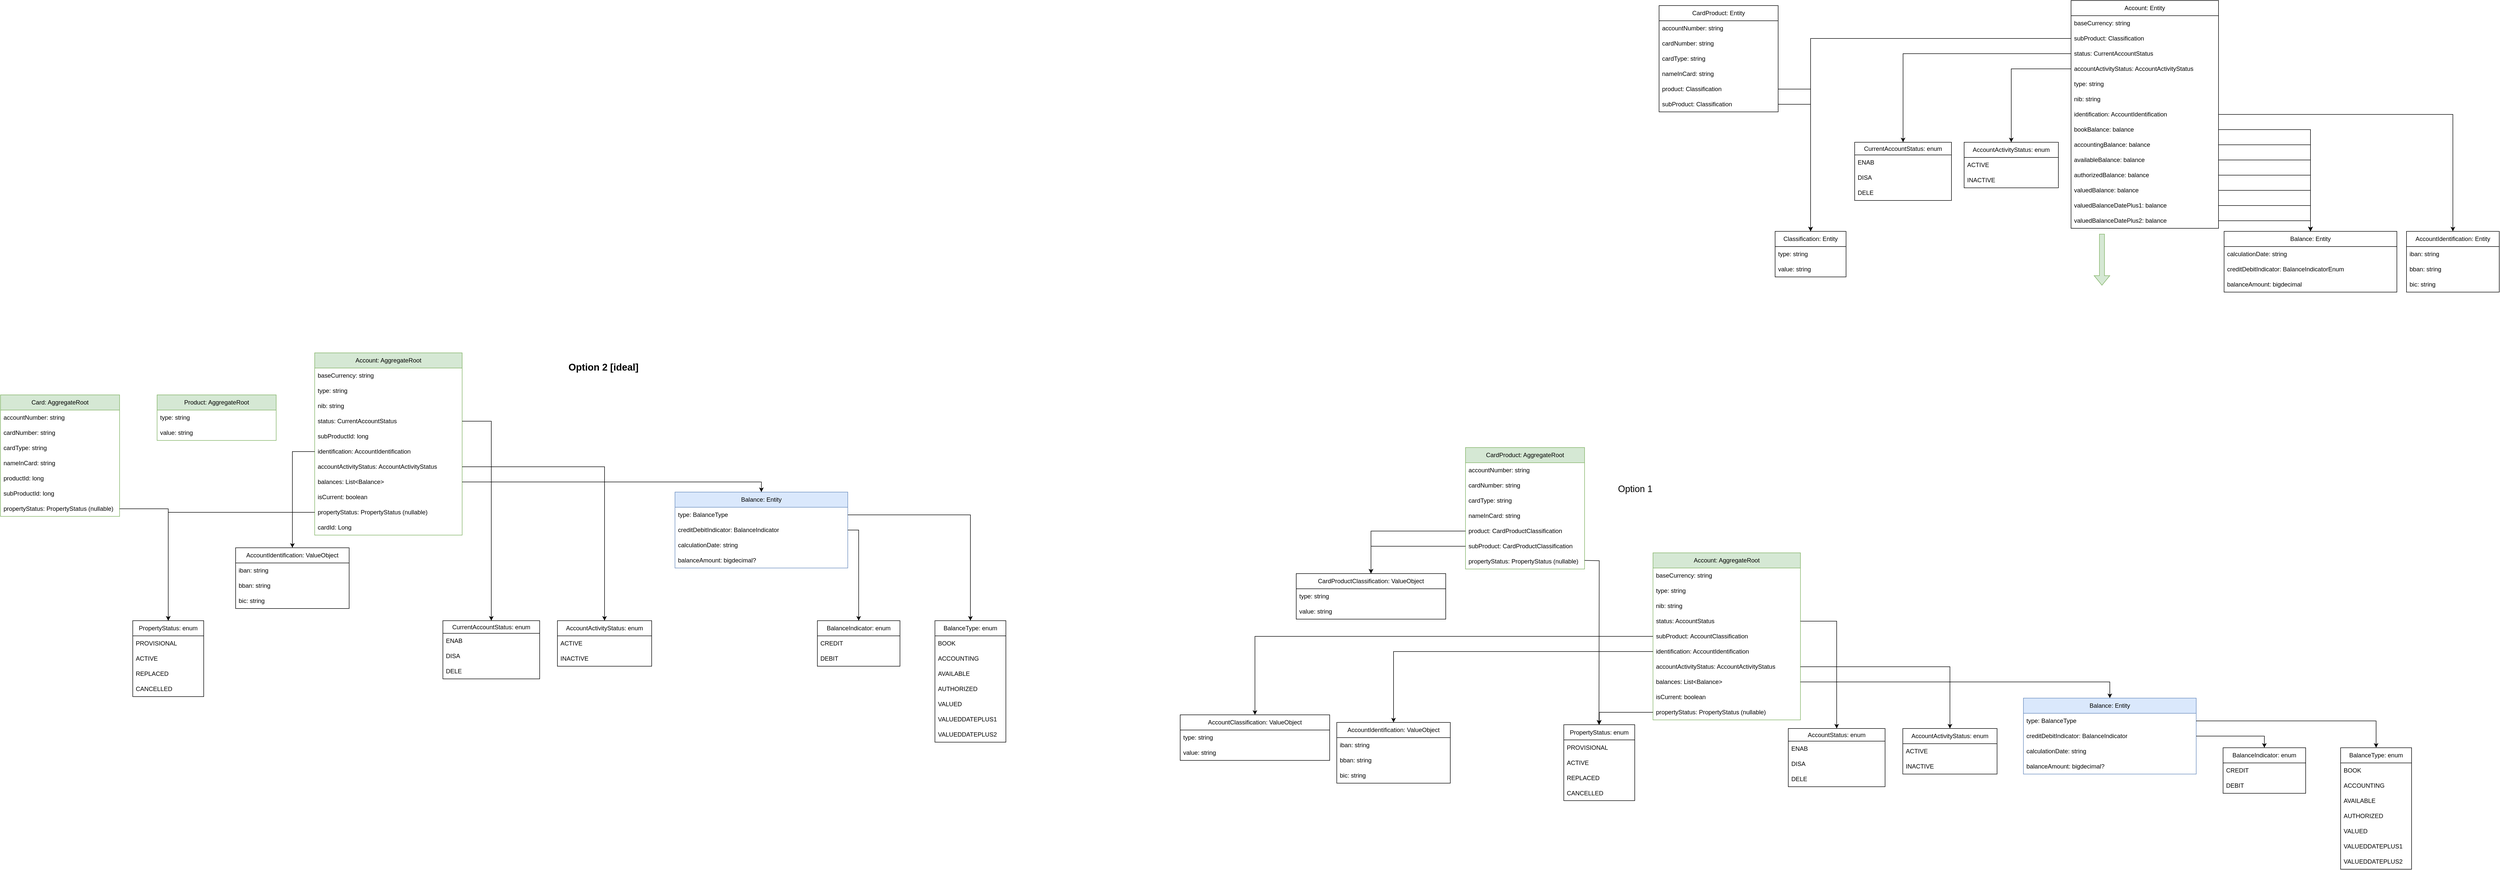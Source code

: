 <mxfile version="26.0.9">
  <diagram name="Page-1" id="qvDKCCn9182iHfG_xQ2Y">
    <mxGraphModel dx="4800" dy="639" grid="0" gridSize="10" guides="1" tooltips="1" connect="1" arrows="1" fold="1" page="1" pageScale="1" pageWidth="1169" pageHeight="827" background="#FFFFFF" math="0" shadow="0">
      <root>
        <mxCell id="0" />
        <mxCell id="1" parent="0" />
        <mxCell id="b9hZyvQg7cKvoraYlTHB-1" value="CardProduct: Entity" style="swimlane;fontStyle=0;childLayout=stackLayout;horizontal=1;startSize=30;horizontalStack=0;resizeParent=1;resizeParentMax=0;resizeLast=0;collapsible=1;marginBottom=0;whiteSpace=wrap;html=1;" parent="1" vertex="1">
          <mxGeometry x="-148" y="318" width="235" height="210" as="geometry" />
        </mxCell>
        <mxCell id="b9hZyvQg7cKvoraYlTHB-2" value="accountNumber: string" style="text;strokeColor=none;fillColor=none;align=left;verticalAlign=middle;spacingLeft=4;spacingRight=4;overflow=hidden;points=[[0,0.5],[1,0.5]];portConstraint=eastwest;rotatable=0;whiteSpace=wrap;html=1;" parent="b9hZyvQg7cKvoraYlTHB-1" vertex="1">
          <mxGeometry y="30" width="235" height="30" as="geometry" />
        </mxCell>
        <mxCell id="b9hZyvQg7cKvoraYlTHB-3" value="cardNumber: string" style="text;strokeColor=none;fillColor=none;align=left;verticalAlign=middle;spacingLeft=4;spacingRight=4;overflow=hidden;points=[[0,0.5],[1,0.5]];portConstraint=eastwest;rotatable=0;whiteSpace=wrap;html=1;" parent="b9hZyvQg7cKvoraYlTHB-1" vertex="1">
          <mxGeometry y="60" width="235" height="30" as="geometry" />
        </mxCell>
        <mxCell id="b9hZyvQg7cKvoraYlTHB-6" value="cardType: string" style="text;strokeColor=none;fillColor=none;align=left;verticalAlign=middle;spacingLeft=4;spacingRight=4;overflow=hidden;points=[[0,0.5],[1,0.5]];portConstraint=eastwest;rotatable=0;whiteSpace=wrap;html=1;" parent="b9hZyvQg7cKvoraYlTHB-1" vertex="1">
          <mxGeometry y="90" width="235" height="30" as="geometry" />
        </mxCell>
        <mxCell id="b9hZyvQg7cKvoraYlTHB-7" value="nameInCard: string" style="text;strokeColor=none;fillColor=none;align=left;verticalAlign=middle;spacingLeft=4;spacingRight=4;overflow=hidden;points=[[0,0.5],[1,0.5]];portConstraint=eastwest;rotatable=0;whiteSpace=wrap;html=1;" parent="b9hZyvQg7cKvoraYlTHB-1" vertex="1">
          <mxGeometry y="120" width="235" height="30" as="geometry" />
        </mxCell>
        <mxCell id="b9hZyvQg7cKvoraYlTHB-4" value="product: Classification" style="text;strokeColor=none;fillColor=none;align=left;verticalAlign=middle;spacingLeft=4;spacingRight=4;overflow=hidden;points=[[0,0.5],[1,0.5]];portConstraint=eastwest;rotatable=0;whiteSpace=wrap;html=1;" parent="b9hZyvQg7cKvoraYlTHB-1" vertex="1">
          <mxGeometry y="150" width="235" height="30" as="geometry" />
        </mxCell>
        <mxCell id="b9hZyvQg7cKvoraYlTHB-5" value="subProduct: Classification" style="text;strokeColor=none;fillColor=none;align=left;verticalAlign=middle;spacingLeft=4;spacingRight=4;overflow=hidden;points=[[0,0.5],[1,0.5]];portConstraint=eastwest;rotatable=0;whiteSpace=wrap;html=1;" parent="b9hZyvQg7cKvoraYlTHB-1" vertex="1">
          <mxGeometry y="180" width="235" height="30" as="geometry" />
        </mxCell>
        <mxCell id="b9hZyvQg7cKvoraYlTHB-8" value="Account: Entity" style="swimlane;fontStyle=0;childLayout=stackLayout;horizontal=1;startSize=30;horizontalStack=0;resizeParent=1;resizeParentMax=0;resizeLast=0;collapsible=1;marginBottom=0;whiteSpace=wrap;html=1;" parent="1" vertex="1">
          <mxGeometry x="665" y="308" width="291" height="450" as="geometry" />
        </mxCell>
        <mxCell id="b9hZyvQg7cKvoraYlTHB-9" value="baseCurrency: string" style="text;strokeColor=none;fillColor=none;align=left;verticalAlign=middle;spacingLeft=4;spacingRight=4;overflow=hidden;points=[[0,0.5],[1,0.5]];portConstraint=eastwest;rotatable=0;whiteSpace=wrap;html=1;" parent="b9hZyvQg7cKvoraYlTHB-8" vertex="1">
          <mxGeometry y="30" width="291" height="30" as="geometry" />
        </mxCell>
        <mxCell id="b9hZyvQg7cKvoraYlTHB-14" value="subProduct: Classification" style="text;strokeColor=none;fillColor=none;align=left;verticalAlign=middle;spacingLeft=4;spacingRight=4;overflow=hidden;points=[[0,0.5],[1,0.5]];portConstraint=eastwest;rotatable=0;whiteSpace=wrap;html=1;" parent="b9hZyvQg7cKvoraYlTHB-8" vertex="1">
          <mxGeometry y="60" width="291" height="30" as="geometry" />
        </mxCell>
        <mxCell id="b9hZyvQg7cKvoraYlTHB-11" value="status: CurrentAccountStatus" style="text;strokeColor=none;fillColor=none;align=left;verticalAlign=middle;spacingLeft=4;spacingRight=4;overflow=hidden;points=[[0,0.5],[1,0.5]];portConstraint=eastwest;rotatable=0;whiteSpace=wrap;html=1;" parent="b9hZyvQg7cKvoraYlTHB-8" vertex="1">
          <mxGeometry y="90" width="291" height="30" as="geometry" />
        </mxCell>
        <mxCell id="b9hZyvQg7cKvoraYlTHB-21" value="accountActivityStatus: AccountActivityStatus" style="text;strokeColor=none;fillColor=none;align=left;verticalAlign=middle;spacingLeft=4;spacingRight=4;overflow=hidden;points=[[0,0.5],[1,0.5]];portConstraint=eastwest;rotatable=0;whiteSpace=wrap;html=1;" parent="b9hZyvQg7cKvoraYlTHB-8" vertex="1">
          <mxGeometry y="120" width="291" height="30" as="geometry" />
        </mxCell>
        <mxCell id="b9hZyvQg7cKvoraYlTHB-12" value="type: string" style="text;strokeColor=none;fillColor=none;align=left;verticalAlign=middle;spacingLeft=4;spacingRight=4;overflow=hidden;points=[[0,0.5],[1,0.5]];portConstraint=eastwest;rotatable=0;whiteSpace=wrap;html=1;" parent="b9hZyvQg7cKvoraYlTHB-8" vertex="1">
          <mxGeometry y="150" width="291" height="30" as="geometry" />
        </mxCell>
        <mxCell id="b9hZyvQg7cKvoraYlTHB-13" value="nib: string" style="text;strokeColor=none;fillColor=none;align=left;verticalAlign=middle;spacingLeft=4;spacingRight=4;overflow=hidden;points=[[0,0.5],[1,0.5]];portConstraint=eastwest;rotatable=0;whiteSpace=wrap;html=1;" parent="b9hZyvQg7cKvoraYlTHB-8" vertex="1">
          <mxGeometry y="180" width="291" height="30" as="geometry" />
        </mxCell>
        <mxCell id="b9hZyvQg7cKvoraYlTHB-10" value="identification: AccountIdentification" style="text;strokeColor=none;fillColor=none;align=left;verticalAlign=middle;spacingLeft=4;spacingRight=4;overflow=hidden;points=[[0,0.5],[1,0.5]];portConstraint=eastwest;rotatable=0;whiteSpace=wrap;html=1;" parent="b9hZyvQg7cKvoraYlTHB-8" vertex="1">
          <mxGeometry y="210" width="291" height="30" as="geometry" />
        </mxCell>
        <mxCell id="b9hZyvQg7cKvoraYlTHB-15" value="bookBalance: balance" style="text;strokeColor=none;fillColor=none;align=left;verticalAlign=middle;spacingLeft=4;spacingRight=4;overflow=hidden;points=[[0,0.5],[1,0.5]];portConstraint=eastwest;rotatable=0;whiteSpace=wrap;html=1;" parent="b9hZyvQg7cKvoraYlTHB-8" vertex="1">
          <mxGeometry y="240" width="291" height="30" as="geometry" />
        </mxCell>
        <mxCell id="b9hZyvQg7cKvoraYlTHB-16" value="accountingBalance: balance" style="text;strokeColor=none;fillColor=none;align=left;verticalAlign=middle;spacingLeft=4;spacingRight=4;overflow=hidden;points=[[0,0.5],[1,0.5]];portConstraint=eastwest;rotatable=0;whiteSpace=wrap;html=1;" parent="b9hZyvQg7cKvoraYlTHB-8" vertex="1">
          <mxGeometry y="270" width="291" height="30" as="geometry" />
        </mxCell>
        <mxCell id="b9hZyvQg7cKvoraYlTHB-17" value="availableBalance: balance" style="text;strokeColor=none;fillColor=none;align=left;verticalAlign=middle;spacingLeft=4;spacingRight=4;overflow=hidden;points=[[0,0.5],[1,0.5]];portConstraint=eastwest;rotatable=0;whiteSpace=wrap;html=1;" parent="b9hZyvQg7cKvoraYlTHB-8" vertex="1">
          <mxGeometry y="300" width="291" height="30" as="geometry" />
        </mxCell>
        <mxCell id="b9hZyvQg7cKvoraYlTHB-18" value="authorizedBalance: balance" style="text;strokeColor=none;fillColor=none;align=left;verticalAlign=middle;spacingLeft=4;spacingRight=4;overflow=hidden;points=[[0,0.5],[1,0.5]];portConstraint=eastwest;rotatable=0;whiteSpace=wrap;html=1;" parent="b9hZyvQg7cKvoraYlTHB-8" vertex="1">
          <mxGeometry y="330" width="291" height="30" as="geometry" />
        </mxCell>
        <mxCell id="b9hZyvQg7cKvoraYlTHB-19" value="valuedBalance: balance" style="text;strokeColor=none;fillColor=none;align=left;verticalAlign=middle;spacingLeft=4;spacingRight=4;overflow=hidden;points=[[0,0.5],[1,0.5]];portConstraint=eastwest;rotatable=0;whiteSpace=wrap;html=1;" parent="b9hZyvQg7cKvoraYlTHB-8" vertex="1">
          <mxGeometry y="360" width="291" height="30" as="geometry" />
        </mxCell>
        <mxCell id="b9hZyvQg7cKvoraYlTHB-20" value="valuedBalanceDatePlus1: balance" style="text;strokeColor=none;fillColor=none;align=left;verticalAlign=middle;spacingLeft=4;spacingRight=4;overflow=hidden;points=[[0,0.5],[1,0.5]];portConstraint=eastwest;rotatable=0;whiteSpace=wrap;html=1;" parent="b9hZyvQg7cKvoraYlTHB-8" vertex="1">
          <mxGeometry y="390" width="291" height="30" as="geometry" />
        </mxCell>
        <mxCell id="b9hZyvQg7cKvoraYlTHB-22" value="valuedBalanceDatePlus2: balance" style="text;strokeColor=none;fillColor=none;align=left;verticalAlign=middle;spacingLeft=4;spacingRight=4;overflow=hidden;points=[[0,0.5],[1,0.5]];portConstraint=eastwest;rotatable=0;whiteSpace=wrap;html=1;" parent="b9hZyvQg7cKvoraYlTHB-8" vertex="1">
          <mxGeometry y="420" width="291" height="30" as="geometry" />
        </mxCell>
        <mxCell id="b9hZyvQg7cKvoraYlTHB-24" value="Classification: Entity" style="swimlane;fontStyle=0;childLayout=stackLayout;horizontal=1;startSize=30;horizontalStack=0;resizeParent=1;resizeParentMax=0;resizeLast=0;collapsible=1;marginBottom=0;whiteSpace=wrap;html=1;" parent="1" vertex="1">
          <mxGeometry x="80.997" y="763.995" width="140" height="90" as="geometry" />
        </mxCell>
        <mxCell id="b9hZyvQg7cKvoraYlTHB-25" value="type: string" style="text;strokeColor=none;fillColor=none;align=left;verticalAlign=middle;spacingLeft=4;spacingRight=4;overflow=hidden;points=[[0,0.5],[1,0.5]];portConstraint=eastwest;rotatable=0;whiteSpace=wrap;html=1;" parent="b9hZyvQg7cKvoraYlTHB-24" vertex="1">
          <mxGeometry y="30" width="140" height="30" as="geometry" />
        </mxCell>
        <mxCell id="b9hZyvQg7cKvoraYlTHB-26" value="value: string" style="text;strokeColor=none;fillColor=none;align=left;verticalAlign=middle;spacingLeft=4;spacingRight=4;overflow=hidden;points=[[0,0.5],[1,0.5]];portConstraint=eastwest;rotatable=0;whiteSpace=wrap;html=1;" parent="b9hZyvQg7cKvoraYlTHB-24" vertex="1">
          <mxGeometry y="60" width="140" height="30" as="geometry" />
        </mxCell>
        <mxCell id="b9hZyvQg7cKvoraYlTHB-23" style="edgeStyle=orthogonalEdgeStyle;rounded=0;orthogonalLoop=1;jettySize=auto;html=1;" parent="1" source="b9hZyvQg7cKvoraYlTHB-5" target="b9hZyvQg7cKvoraYlTHB-24" edge="1">
          <mxGeometry relative="1" as="geometry">
            <mxPoint x="622.947" y="536.035" as="targetPoint" />
          </mxGeometry>
        </mxCell>
        <mxCell id="b9hZyvQg7cKvoraYlTHB-28" style="edgeStyle=orthogonalEdgeStyle;rounded=0;orthogonalLoop=1;jettySize=auto;html=1;entryX=0.5;entryY=0;entryDx=0;entryDy=0;" parent="1" source="b9hZyvQg7cKvoraYlTHB-4" target="b9hZyvQg7cKvoraYlTHB-24" edge="1">
          <mxGeometry relative="1" as="geometry" />
        </mxCell>
        <mxCell id="b9hZyvQg7cKvoraYlTHB-29" style="edgeStyle=orthogonalEdgeStyle;rounded=0;orthogonalLoop=1;jettySize=auto;html=1;entryX=0.5;entryY=0;entryDx=0;entryDy=0;" parent="1" source="b9hZyvQg7cKvoraYlTHB-14" target="b9hZyvQg7cKvoraYlTHB-24" edge="1">
          <mxGeometry relative="1" as="geometry" />
        </mxCell>
        <mxCell id="b9hZyvQg7cKvoraYlTHB-31" value="Balance: Entity" style="swimlane;fontStyle=0;childLayout=stackLayout;horizontal=1;startSize=30;horizontalStack=0;resizeParent=1;resizeParentMax=0;resizeLast=0;collapsible=1;marginBottom=0;whiteSpace=wrap;html=1;" parent="1" vertex="1">
          <mxGeometry x="967" y="764" width="341" height="120" as="geometry" />
        </mxCell>
        <mxCell id="b9hZyvQg7cKvoraYlTHB-32" value="calculationDate: string" style="text;strokeColor=none;fillColor=none;align=left;verticalAlign=middle;spacingLeft=4;spacingRight=4;overflow=hidden;points=[[0,0.5],[1,0.5]];portConstraint=eastwest;rotatable=0;whiteSpace=wrap;html=1;" parent="b9hZyvQg7cKvoraYlTHB-31" vertex="1">
          <mxGeometry y="30" width="341" height="30" as="geometry" />
        </mxCell>
        <mxCell id="b9hZyvQg7cKvoraYlTHB-33" value="creditDebitIndicator: BalanceIndicatorEnum" style="text;strokeColor=none;fillColor=none;align=left;verticalAlign=middle;spacingLeft=4;spacingRight=4;overflow=hidden;points=[[0,0.5],[1,0.5]];portConstraint=eastwest;rotatable=0;whiteSpace=wrap;html=1;" parent="b9hZyvQg7cKvoraYlTHB-31" vertex="1">
          <mxGeometry y="60" width="341" height="30" as="geometry" />
        </mxCell>
        <mxCell id="b9hZyvQg7cKvoraYlTHB-34" value="balanceAmount: bigdecimal" style="text;strokeColor=none;fillColor=none;align=left;verticalAlign=middle;spacingLeft=4;spacingRight=4;overflow=hidden;points=[[0,0.5],[1,0.5]];portConstraint=eastwest;rotatable=0;whiteSpace=wrap;html=1;" parent="b9hZyvQg7cKvoraYlTHB-31" vertex="1">
          <mxGeometry y="90" width="341" height="30" as="geometry" />
        </mxCell>
        <mxCell id="b9hZyvQg7cKvoraYlTHB-30" style="edgeStyle=orthogonalEdgeStyle;rounded=0;orthogonalLoop=1;jettySize=auto;html=1;" parent="1" source="b9hZyvQg7cKvoraYlTHB-15" target="b9hZyvQg7cKvoraYlTHB-31" edge="1">
          <mxGeometry relative="1" as="geometry">
            <mxPoint x="1029" y="561.222" as="targetPoint" />
          </mxGeometry>
        </mxCell>
        <mxCell id="b9hZyvQg7cKvoraYlTHB-41" style="edgeStyle=orthogonalEdgeStyle;rounded=0;orthogonalLoop=1;jettySize=auto;html=1;entryX=0.5;entryY=0;entryDx=0;entryDy=0;" parent="1" source="b9hZyvQg7cKvoraYlTHB-16" target="b9hZyvQg7cKvoraYlTHB-31" edge="1">
          <mxGeometry relative="1" as="geometry" />
        </mxCell>
        <mxCell id="b9hZyvQg7cKvoraYlTHB-43" style="edgeStyle=orthogonalEdgeStyle;rounded=0;orthogonalLoop=1;jettySize=auto;html=1;" parent="1" source="b9hZyvQg7cKvoraYlTHB-17" target="b9hZyvQg7cKvoraYlTHB-31" edge="1">
          <mxGeometry relative="1" as="geometry" />
        </mxCell>
        <mxCell id="b9hZyvQg7cKvoraYlTHB-44" style="edgeStyle=orthogonalEdgeStyle;rounded=0;orthogonalLoop=1;jettySize=auto;html=1;entryX=0.5;entryY=0;entryDx=0;entryDy=0;" parent="1" source="b9hZyvQg7cKvoraYlTHB-18" target="b9hZyvQg7cKvoraYlTHB-31" edge="1">
          <mxGeometry relative="1" as="geometry" />
        </mxCell>
        <mxCell id="b9hZyvQg7cKvoraYlTHB-45" style="edgeStyle=orthogonalEdgeStyle;rounded=0;orthogonalLoop=1;jettySize=auto;html=1;entryX=0.5;entryY=0;entryDx=0;entryDy=0;" parent="1" source="b9hZyvQg7cKvoraYlTHB-19" target="b9hZyvQg7cKvoraYlTHB-31" edge="1">
          <mxGeometry relative="1" as="geometry" />
        </mxCell>
        <mxCell id="b9hZyvQg7cKvoraYlTHB-46" style="edgeStyle=orthogonalEdgeStyle;rounded=0;orthogonalLoop=1;jettySize=auto;html=1;entryX=0.5;entryY=0;entryDx=0;entryDy=0;" parent="1" source="b9hZyvQg7cKvoraYlTHB-20" target="b9hZyvQg7cKvoraYlTHB-31" edge="1">
          <mxGeometry relative="1" as="geometry" />
        </mxCell>
        <mxCell id="b9hZyvQg7cKvoraYlTHB-47" style="edgeStyle=orthogonalEdgeStyle;rounded=0;orthogonalLoop=1;jettySize=auto;html=1;entryX=0.5;entryY=0;entryDx=0;entryDy=0;" parent="1" source="b9hZyvQg7cKvoraYlTHB-22" target="b9hZyvQg7cKvoraYlTHB-31" edge="1">
          <mxGeometry relative="1" as="geometry" />
        </mxCell>
        <mxCell id="b9hZyvQg7cKvoraYlTHB-49" value="AccountIdentification: Entity" style="swimlane;fontStyle=0;childLayout=stackLayout;horizontal=1;startSize=30;horizontalStack=0;resizeParent=1;resizeParentMax=0;resizeLast=0;collapsible=1;marginBottom=0;whiteSpace=wrap;html=1;" parent="1" vertex="1">
          <mxGeometry x="1327" y="764" width="183" height="120" as="geometry" />
        </mxCell>
        <mxCell id="b9hZyvQg7cKvoraYlTHB-50" value="iban: string" style="text;strokeColor=none;fillColor=none;align=left;verticalAlign=middle;spacingLeft=4;spacingRight=4;overflow=hidden;points=[[0,0.5],[1,0.5]];portConstraint=eastwest;rotatable=0;whiteSpace=wrap;html=1;" parent="b9hZyvQg7cKvoraYlTHB-49" vertex="1">
          <mxGeometry y="30" width="183" height="30" as="geometry" />
        </mxCell>
        <mxCell id="b9hZyvQg7cKvoraYlTHB-51" value="bban: string" style="text;strokeColor=none;fillColor=none;align=left;verticalAlign=middle;spacingLeft=4;spacingRight=4;overflow=hidden;points=[[0,0.5],[1,0.5]];portConstraint=eastwest;rotatable=0;whiteSpace=wrap;html=1;" parent="b9hZyvQg7cKvoraYlTHB-49" vertex="1">
          <mxGeometry y="60" width="183" height="30" as="geometry" />
        </mxCell>
        <mxCell id="b9hZyvQg7cKvoraYlTHB-52" value="bic: string" style="text;strokeColor=none;fillColor=none;align=left;verticalAlign=middle;spacingLeft=4;spacingRight=4;overflow=hidden;points=[[0,0.5],[1,0.5]];portConstraint=eastwest;rotatable=0;whiteSpace=wrap;html=1;" parent="b9hZyvQg7cKvoraYlTHB-49" vertex="1">
          <mxGeometry y="90" width="183" height="30" as="geometry" />
        </mxCell>
        <mxCell id="b9hZyvQg7cKvoraYlTHB-48" style="edgeStyle=orthogonalEdgeStyle;rounded=0;orthogonalLoop=1;jettySize=auto;html=1;" parent="1" source="b9hZyvQg7cKvoraYlTHB-10" target="b9hZyvQg7cKvoraYlTHB-49" edge="1">
          <mxGeometry relative="1" as="geometry">
            <mxPoint x="1179.222" y="452.778" as="targetPoint" />
          </mxGeometry>
        </mxCell>
        <mxCell id="b9hZyvQg7cKvoraYlTHB-54" value="CurrentAccountStatus: enum" style="swimlane;fontStyle=0;childLayout=stackLayout;horizontal=1;startSize=25;horizontalStack=0;resizeParent=1;resizeParentMax=0;resizeLast=0;collapsible=1;marginBottom=0;whiteSpace=wrap;html=1;" parent="1" vertex="1">
          <mxGeometry x="238" y="588" width="191" height="115" as="geometry" />
        </mxCell>
        <mxCell id="b9hZyvQg7cKvoraYlTHB-55" value="ENAB" style="text;strokeColor=none;fillColor=none;align=left;verticalAlign=middle;spacingLeft=4;spacingRight=4;overflow=hidden;points=[[0,0.5],[1,0.5]];portConstraint=eastwest;rotatable=0;whiteSpace=wrap;html=1;" parent="b9hZyvQg7cKvoraYlTHB-54" vertex="1">
          <mxGeometry y="25" width="191" height="30" as="geometry" />
        </mxCell>
        <mxCell id="b9hZyvQg7cKvoraYlTHB-56" value="DISA" style="text;strokeColor=none;fillColor=none;align=left;verticalAlign=middle;spacingLeft=4;spacingRight=4;overflow=hidden;points=[[0,0.5],[1,0.5]];portConstraint=eastwest;rotatable=0;whiteSpace=wrap;html=1;" parent="b9hZyvQg7cKvoraYlTHB-54" vertex="1">
          <mxGeometry y="55" width="191" height="30" as="geometry" />
        </mxCell>
        <mxCell id="b9hZyvQg7cKvoraYlTHB-57" value="DELE" style="text;strokeColor=none;fillColor=none;align=left;verticalAlign=middle;spacingLeft=4;spacingRight=4;overflow=hidden;points=[[0,0.5],[1,0.5]];portConstraint=eastwest;rotatable=0;whiteSpace=wrap;html=1;" parent="b9hZyvQg7cKvoraYlTHB-54" vertex="1">
          <mxGeometry y="85" width="191" height="30" as="geometry" />
        </mxCell>
        <mxCell id="b9hZyvQg7cKvoraYlTHB-53" style="edgeStyle=orthogonalEdgeStyle;rounded=0;orthogonalLoop=1;jettySize=auto;html=1;" parent="1" source="b9hZyvQg7cKvoraYlTHB-11" target="b9hZyvQg7cKvoraYlTHB-54" edge="1">
          <mxGeometry relative="1" as="geometry">
            <mxPoint x="449.238" y="449.095" as="targetPoint" />
          </mxGeometry>
        </mxCell>
        <mxCell id="b9hZyvQg7cKvoraYlTHB-59" value="AccountActivityStatus: enum" style="swimlane;fontStyle=0;childLayout=stackLayout;horizontal=1;startSize=30;horizontalStack=0;resizeParent=1;resizeParentMax=0;resizeLast=0;collapsible=1;marginBottom=0;whiteSpace=wrap;html=1;" parent="1" vertex="1">
          <mxGeometry x="454" y="588" width="186" height="90" as="geometry" />
        </mxCell>
        <mxCell id="b9hZyvQg7cKvoraYlTHB-60" value="ACTIVE" style="text;strokeColor=none;fillColor=none;align=left;verticalAlign=middle;spacingLeft=4;spacingRight=4;overflow=hidden;points=[[0,0.5],[1,0.5]];portConstraint=eastwest;rotatable=0;whiteSpace=wrap;html=1;" parent="b9hZyvQg7cKvoraYlTHB-59" vertex="1">
          <mxGeometry y="30" width="186" height="30" as="geometry" />
        </mxCell>
        <mxCell id="b9hZyvQg7cKvoraYlTHB-61" value="INACTIVE" style="text;strokeColor=none;fillColor=none;align=left;verticalAlign=middle;spacingLeft=4;spacingRight=4;overflow=hidden;points=[[0,0.5],[1,0.5]];portConstraint=eastwest;rotatable=0;whiteSpace=wrap;html=1;" parent="b9hZyvQg7cKvoraYlTHB-59" vertex="1">
          <mxGeometry y="60" width="186" height="30" as="geometry" />
        </mxCell>
        <mxCell id="b9hZyvQg7cKvoraYlTHB-58" style="edgeStyle=orthogonalEdgeStyle;rounded=0;orthogonalLoop=1;jettySize=auto;html=1;" parent="1" source="b9hZyvQg7cKvoraYlTHB-21" target="b9hZyvQg7cKvoraYlTHB-59" edge="1">
          <mxGeometry relative="1" as="geometry">
            <mxPoint x="491.667" y="470.048" as="targetPoint" />
          </mxGeometry>
        </mxCell>
        <mxCell id="b9hZyvQg7cKvoraYlTHB-63" value="Account: AggregateRoot" style="swimlane;fontStyle=0;childLayout=stackLayout;horizontal=1;startSize=30;horizontalStack=0;resizeParent=1;resizeParentMax=0;resizeLast=0;collapsible=1;marginBottom=0;whiteSpace=wrap;html=1;fillColor=#d5e8d4;strokeColor=#82b366;" parent="1" vertex="1">
          <mxGeometry x="-160" y="1399" width="291" height="330" as="geometry" />
        </mxCell>
        <mxCell id="b9hZyvQg7cKvoraYlTHB-64" value="baseCurrency: string" style="text;strokeColor=none;fillColor=none;align=left;verticalAlign=middle;spacingLeft=4;spacingRight=4;overflow=hidden;points=[[0,0.5],[1,0.5]];portConstraint=eastwest;rotatable=0;whiteSpace=wrap;html=1;" parent="b9hZyvQg7cKvoraYlTHB-63" vertex="1">
          <mxGeometry y="30" width="291" height="30" as="geometry" />
        </mxCell>
        <mxCell id="b9hZyvQg7cKvoraYlTHB-68" value="type: string" style="text;align=left;verticalAlign=middle;spacingLeft=4;spacingRight=4;overflow=hidden;points=[[0,0.5],[1,0.5]];portConstraint=eastwest;rotatable=0;whiteSpace=wrap;html=1;" parent="b9hZyvQg7cKvoraYlTHB-63" vertex="1">
          <mxGeometry y="60" width="291" height="30" as="geometry" />
        </mxCell>
        <mxCell id="b9hZyvQg7cKvoraYlTHB-69" value="nib: string" style="text;strokeColor=none;fillColor=none;align=left;verticalAlign=middle;spacingLeft=4;spacingRight=4;overflow=hidden;points=[[0,0.5],[1,0.5]];portConstraint=eastwest;rotatable=0;whiteSpace=wrap;html=1;" parent="b9hZyvQg7cKvoraYlTHB-63" vertex="1">
          <mxGeometry y="90" width="291" height="30" as="geometry" />
        </mxCell>
        <mxCell id="b9hZyvQg7cKvoraYlTHB-66" value="status: AccountStatus" style="text;strokeColor=none;fillColor=none;align=left;verticalAlign=middle;spacingLeft=4;spacingRight=4;overflow=hidden;points=[[0,0.5],[1,0.5]];portConstraint=eastwest;rotatable=0;whiteSpace=wrap;html=1;" parent="b9hZyvQg7cKvoraYlTHB-63" vertex="1">
          <mxGeometry y="120" width="291" height="30" as="geometry" />
        </mxCell>
        <mxCell id="b9hZyvQg7cKvoraYlTHB-65" value="subProduct:&amp;nbsp;&lt;span style=&quot;text-align: center;&quot;&gt;AccountClassification&lt;/span&gt;" style="text;strokeColor=none;fillColor=none;align=left;verticalAlign=middle;spacingLeft=4;spacingRight=4;overflow=hidden;points=[[0,0.5],[1,0.5]];portConstraint=eastwest;rotatable=0;whiteSpace=wrap;html=1;" parent="b9hZyvQg7cKvoraYlTHB-63" vertex="1">
          <mxGeometry y="150" width="291" height="30" as="geometry" />
        </mxCell>
        <mxCell id="b9hZyvQg7cKvoraYlTHB-70" value="identification: AccountIdentification" style="text;strokeColor=none;fillColor=none;align=left;verticalAlign=middle;spacingLeft=4;spacingRight=4;overflow=hidden;points=[[0,0.5],[1,0.5]];portConstraint=eastwest;rotatable=0;whiteSpace=wrap;html=1;" parent="b9hZyvQg7cKvoraYlTHB-63" vertex="1">
          <mxGeometry y="180" width="291" height="30" as="geometry" />
        </mxCell>
        <mxCell id="b9hZyvQg7cKvoraYlTHB-67" value="accountActivityStatus: AccountActivityStatus" style="text;strokeColor=none;fillColor=none;align=left;verticalAlign=middle;spacingLeft=4;spacingRight=4;overflow=hidden;points=[[0,0.5],[1,0.5]];portConstraint=eastwest;rotatable=0;whiteSpace=wrap;html=1;" parent="b9hZyvQg7cKvoraYlTHB-63" vertex="1">
          <mxGeometry y="210" width="291" height="30" as="geometry" />
        </mxCell>
        <mxCell id="b9hZyvQg7cKvoraYlTHB-77" value="balances: List&amp;lt;Balance&amp;gt;" style="text;strokeColor=none;fillColor=none;align=left;verticalAlign=middle;spacingLeft=4;spacingRight=4;overflow=hidden;points=[[0,0.5],[1,0.5]];portConstraint=eastwest;rotatable=0;whiteSpace=wrap;html=1;" parent="b9hZyvQg7cKvoraYlTHB-63" vertex="1">
          <mxGeometry y="240" width="291" height="30" as="geometry" />
        </mxCell>
        <mxCell id="KCXy7ynhLXZqPcPwJAb3-113" value="isCurrent: boolean" style="text;strokeColor=none;fillColor=none;align=left;verticalAlign=middle;spacingLeft=4;spacingRight=4;overflow=hidden;points=[[0,0.5],[1,0.5]];portConstraint=eastwest;rotatable=0;whiteSpace=wrap;html=1;" parent="b9hZyvQg7cKvoraYlTHB-63" vertex="1">
          <mxGeometry y="270" width="291" height="30" as="geometry" />
        </mxCell>
        <mxCell id="KCXy7ynhLXZqPcPwJAb3-114" value="propertyStatus: PropertyStatus (nullable)" style="text;strokeColor=none;fillColor=none;align=left;verticalAlign=middle;spacingLeft=4;spacingRight=4;overflow=hidden;points=[[0,0.5],[1,0.5]];portConstraint=eastwest;rotatable=0;whiteSpace=wrap;html=1;" parent="b9hZyvQg7cKvoraYlTHB-63" vertex="1">
          <mxGeometry y="300" width="291" height="30" as="geometry" />
        </mxCell>
        <mxCell id="b9hZyvQg7cKvoraYlTHB-79" value="Balance: Entity" style="swimlane;fontStyle=0;childLayout=stackLayout;horizontal=1;startSize=30;horizontalStack=0;resizeParent=1;resizeParentMax=0;resizeLast=0;collapsible=1;marginBottom=0;whiteSpace=wrap;html=1;fillColor=#dae8fc;strokeColor=#6c8ebf;" parent="1" vertex="1">
          <mxGeometry x="571" y="1686" width="341" height="150" as="geometry" />
        </mxCell>
        <mxCell id="b9hZyvQg7cKvoraYlTHB-84" value="type: BalanceType" style="text;strokeColor=none;fillColor=none;align=left;verticalAlign=middle;spacingLeft=4;spacingRight=4;overflow=hidden;points=[[0,0.5],[1,0.5]];portConstraint=eastwest;rotatable=0;whiteSpace=wrap;html=1;" parent="b9hZyvQg7cKvoraYlTHB-79" vertex="1">
          <mxGeometry y="30" width="341" height="30" as="geometry" />
        </mxCell>
        <mxCell id="b9hZyvQg7cKvoraYlTHB-81" value="creditDebitIndicator: BalanceIndicator" style="text;strokeColor=none;fillColor=none;align=left;verticalAlign=middle;spacingLeft=4;spacingRight=4;overflow=hidden;points=[[0,0.5],[1,0.5]];portConstraint=eastwest;rotatable=0;whiteSpace=wrap;html=1;" parent="b9hZyvQg7cKvoraYlTHB-79" vertex="1">
          <mxGeometry y="60" width="341" height="30" as="geometry" />
        </mxCell>
        <mxCell id="b9hZyvQg7cKvoraYlTHB-80" value="calculationDate: string" style="text;strokeColor=none;fillColor=none;align=left;verticalAlign=middle;spacingLeft=4;spacingRight=4;overflow=hidden;points=[[0,0.5],[1,0.5]];portConstraint=eastwest;rotatable=0;whiteSpace=wrap;html=1;" parent="b9hZyvQg7cKvoraYlTHB-79" vertex="1">
          <mxGeometry y="90" width="341" height="30" as="geometry" />
        </mxCell>
        <mxCell id="b9hZyvQg7cKvoraYlTHB-82" value="balanceAmount: bigdecimal?" style="text;strokeColor=none;fillColor=none;align=left;verticalAlign=middle;spacingLeft=4;spacingRight=4;overflow=hidden;points=[[0,0.5],[1,0.5]];portConstraint=eastwest;rotatable=0;whiteSpace=wrap;html=1;" parent="b9hZyvQg7cKvoraYlTHB-79" vertex="1">
          <mxGeometry y="120" width="341" height="30" as="geometry" />
        </mxCell>
        <mxCell id="b9hZyvQg7cKvoraYlTHB-85" style="edgeStyle=orthogonalEdgeStyle;rounded=0;orthogonalLoop=1;jettySize=auto;html=1;entryX=0.5;entryY=0;entryDx=0;entryDy=0;" parent="1" source="b9hZyvQg7cKvoraYlTHB-77" target="b9hZyvQg7cKvoraYlTHB-79" edge="1">
          <mxGeometry relative="1" as="geometry" />
        </mxCell>
        <mxCell id="b9hZyvQg7cKvoraYlTHB-87" value="BalanceType: enum" style="swimlane;fontStyle=0;childLayout=stackLayout;horizontal=1;startSize=30;horizontalStack=0;resizeParent=1;resizeParentMax=0;resizeLast=0;collapsible=1;marginBottom=0;whiteSpace=wrap;html=1;" parent="1" vertex="1">
          <mxGeometry x="1197" y="1784" width="140" height="240" as="geometry" />
        </mxCell>
        <mxCell id="b9hZyvQg7cKvoraYlTHB-88" value="BOOK" style="text;strokeColor=none;fillColor=none;align=left;verticalAlign=middle;spacingLeft=4;spacingRight=4;overflow=hidden;points=[[0,0.5],[1,0.5]];portConstraint=eastwest;rotatable=0;whiteSpace=wrap;html=1;" parent="b9hZyvQg7cKvoraYlTHB-87" vertex="1">
          <mxGeometry y="30" width="140" height="30" as="geometry" />
        </mxCell>
        <mxCell id="b9hZyvQg7cKvoraYlTHB-89" value="ACCOUNTING" style="text;strokeColor=none;fillColor=none;align=left;verticalAlign=middle;spacingLeft=4;spacingRight=4;overflow=hidden;points=[[0,0.5],[1,0.5]];portConstraint=eastwest;rotatable=0;whiteSpace=wrap;html=1;" parent="b9hZyvQg7cKvoraYlTHB-87" vertex="1">
          <mxGeometry y="60" width="140" height="30" as="geometry" />
        </mxCell>
        <mxCell id="b9hZyvQg7cKvoraYlTHB-90" value="AVAILABLE" style="text;strokeColor=none;fillColor=none;align=left;verticalAlign=middle;spacingLeft=4;spacingRight=4;overflow=hidden;points=[[0,0.5],[1,0.5]];portConstraint=eastwest;rotatable=0;whiteSpace=wrap;html=1;" parent="b9hZyvQg7cKvoraYlTHB-87" vertex="1">
          <mxGeometry y="90" width="140" height="30" as="geometry" />
        </mxCell>
        <mxCell id="b9hZyvQg7cKvoraYlTHB-91" value="AUTHORIZED" style="text;strokeColor=none;fillColor=none;align=left;verticalAlign=middle;spacingLeft=4;spacingRight=4;overflow=hidden;points=[[0,0.5],[1,0.5]];portConstraint=eastwest;rotatable=0;whiteSpace=wrap;html=1;" parent="b9hZyvQg7cKvoraYlTHB-87" vertex="1">
          <mxGeometry y="120" width="140" height="30" as="geometry" />
        </mxCell>
        <mxCell id="b9hZyvQg7cKvoraYlTHB-92" value="VALUED" style="text;strokeColor=none;fillColor=none;align=left;verticalAlign=middle;spacingLeft=4;spacingRight=4;overflow=hidden;points=[[0,0.5],[1,0.5]];portConstraint=eastwest;rotatable=0;whiteSpace=wrap;html=1;" parent="b9hZyvQg7cKvoraYlTHB-87" vertex="1">
          <mxGeometry y="150" width="140" height="30" as="geometry" />
        </mxCell>
        <mxCell id="b9hZyvQg7cKvoraYlTHB-93" value="VALUEDDATEPLUS1" style="text;strokeColor=none;fillColor=none;align=left;verticalAlign=middle;spacingLeft=4;spacingRight=4;overflow=hidden;points=[[0,0.5],[1,0.5]];portConstraint=eastwest;rotatable=0;whiteSpace=wrap;html=1;" parent="b9hZyvQg7cKvoraYlTHB-87" vertex="1">
          <mxGeometry y="180" width="140" height="30" as="geometry" />
        </mxCell>
        <mxCell id="b9hZyvQg7cKvoraYlTHB-94" value="VALUEDDATEPLUS2" style="text;strokeColor=none;fillColor=none;align=left;verticalAlign=middle;spacingLeft=4;spacingRight=4;overflow=hidden;points=[[0,0.5],[1,0.5]];portConstraint=eastwest;rotatable=0;whiteSpace=wrap;html=1;" parent="b9hZyvQg7cKvoraYlTHB-87" vertex="1">
          <mxGeometry y="210" width="140" height="30" as="geometry" />
        </mxCell>
        <mxCell id="b9hZyvQg7cKvoraYlTHB-86" style="edgeStyle=orthogonalEdgeStyle;rounded=0;orthogonalLoop=1;jettySize=auto;html=1;" parent="1" source="b9hZyvQg7cKvoraYlTHB-84" target="b9hZyvQg7cKvoraYlTHB-87" edge="1">
          <mxGeometry relative="1" as="geometry">
            <mxPoint x="1070" y="1719" as="targetPoint" />
          </mxGeometry>
        </mxCell>
        <mxCell id="b9hZyvQg7cKvoraYlTHB-95" value="" style="shape=flexArrow;endArrow=classic;html=1;rounded=0;fillColor=#d5e8d4;strokeColor=#82b366;" parent="1" edge="1">
          <mxGeometry width="50" height="50" relative="1" as="geometry">
            <mxPoint x="726" y="769" as="sourcePoint" />
            <mxPoint x="726" y="871" as="targetPoint" />
          </mxGeometry>
        </mxCell>
        <mxCell id="b9hZyvQg7cKvoraYlTHB-98" value="BalanceIndicator: enum" style="swimlane;fontStyle=0;childLayout=stackLayout;horizontal=1;startSize=30;horizontalStack=0;resizeParent=1;resizeParentMax=0;resizeLast=0;collapsible=1;marginBottom=0;whiteSpace=wrap;html=1;" parent="1" vertex="1">
          <mxGeometry x="965" y="1784" width="163" height="90" as="geometry" />
        </mxCell>
        <mxCell id="b9hZyvQg7cKvoraYlTHB-99" value="CREDIT" style="text;strokeColor=none;fillColor=none;align=left;verticalAlign=middle;spacingLeft=4;spacingRight=4;overflow=hidden;points=[[0,0.5],[1,0.5]];portConstraint=eastwest;rotatable=0;whiteSpace=wrap;html=1;" parent="b9hZyvQg7cKvoraYlTHB-98" vertex="1">
          <mxGeometry y="30" width="163" height="30" as="geometry" />
        </mxCell>
        <mxCell id="b9hZyvQg7cKvoraYlTHB-100" value="DEBIT" style="text;strokeColor=none;fillColor=none;align=left;verticalAlign=middle;spacingLeft=4;spacingRight=4;overflow=hidden;points=[[0,0.5],[1,0.5]];portConstraint=eastwest;rotatable=0;whiteSpace=wrap;html=1;" parent="b9hZyvQg7cKvoraYlTHB-98" vertex="1">
          <mxGeometry y="60" width="163" height="30" as="geometry" />
        </mxCell>
        <mxCell id="b9hZyvQg7cKvoraYlTHB-97" style="edgeStyle=orthogonalEdgeStyle;rounded=0;orthogonalLoop=1;jettySize=auto;html=1;" parent="1" source="b9hZyvQg7cKvoraYlTHB-81" target="b9hZyvQg7cKvoraYlTHB-98" edge="1">
          <mxGeometry relative="1" as="geometry">
            <mxPoint x="1166.737" y="1818.105" as="targetPoint" />
          </mxGeometry>
        </mxCell>
        <mxCell id="b9hZyvQg7cKvoraYlTHB-102" value="AccountActivityStatus: enum" style="swimlane;fontStyle=0;childLayout=stackLayout;horizontal=1;startSize=30;horizontalStack=0;resizeParent=1;resizeParentMax=0;resizeLast=0;collapsible=1;marginBottom=0;whiteSpace=wrap;html=1;" parent="1" vertex="1">
          <mxGeometry x="333" y="1746" width="186" height="90" as="geometry" />
        </mxCell>
        <mxCell id="b9hZyvQg7cKvoraYlTHB-103" value="ACTIVE" style="text;strokeColor=none;fillColor=none;align=left;verticalAlign=middle;spacingLeft=4;spacingRight=4;overflow=hidden;points=[[0,0.5],[1,0.5]];portConstraint=eastwest;rotatable=0;whiteSpace=wrap;html=1;" parent="b9hZyvQg7cKvoraYlTHB-102" vertex="1">
          <mxGeometry y="30" width="186" height="30" as="geometry" />
        </mxCell>
        <mxCell id="b9hZyvQg7cKvoraYlTHB-104" value="INACTIVE" style="text;strokeColor=none;fillColor=none;align=left;verticalAlign=middle;spacingLeft=4;spacingRight=4;overflow=hidden;points=[[0,0.5],[1,0.5]];portConstraint=eastwest;rotatable=0;whiteSpace=wrap;html=1;" parent="b9hZyvQg7cKvoraYlTHB-102" vertex="1">
          <mxGeometry y="60" width="186" height="30" as="geometry" />
        </mxCell>
        <mxCell id="b9hZyvQg7cKvoraYlTHB-105" style="edgeStyle=orthogonalEdgeStyle;rounded=0;orthogonalLoop=1;jettySize=auto;html=1;entryX=0.5;entryY=0;entryDx=0;entryDy=0;" parent="1" source="b9hZyvQg7cKvoraYlTHB-67" target="b9hZyvQg7cKvoraYlTHB-102" edge="1">
          <mxGeometry relative="1" as="geometry" />
        </mxCell>
        <mxCell id="b9hZyvQg7cKvoraYlTHB-106" value="AccountIdentification: ValueObject" style="swimlane;fontStyle=0;childLayout=stackLayout;horizontal=1;startSize=30;horizontalStack=0;resizeParent=1;resizeParentMax=0;resizeLast=0;collapsible=1;marginBottom=0;whiteSpace=wrap;html=1;" parent="1" vertex="1">
          <mxGeometry x="-784" y="1734" width="224" height="120" as="geometry" />
        </mxCell>
        <mxCell id="b9hZyvQg7cKvoraYlTHB-107" value="iban: string" style="text;strokeColor=none;fillColor=none;align=left;verticalAlign=middle;spacingLeft=4;spacingRight=4;overflow=hidden;points=[[0,0.5],[1,0.5]];portConstraint=eastwest;rotatable=0;whiteSpace=wrap;html=1;" parent="b9hZyvQg7cKvoraYlTHB-106" vertex="1">
          <mxGeometry y="30" width="224" height="30" as="geometry" />
        </mxCell>
        <mxCell id="b9hZyvQg7cKvoraYlTHB-108" value="bban: string" style="text;strokeColor=none;fillColor=none;align=left;verticalAlign=middle;spacingLeft=4;spacingRight=4;overflow=hidden;points=[[0,0.5],[1,0.5]];portConstraint=eastwest;rotatable=0;whiteSpace=wrap;html=1;" parent="b9hZyvQg7cKvoraYlTHB-106" vertex="1">
          <mxGeometry y="60" width="224" height="30" as="geometry" />
        </mxCell>
        <mxCell id="b9hZyvQg7cKvoraYlTHB-109" value="bic: string" style="text;strokeColor=none;fillColor=none;align=left;verticalAlign=middle;spacingLeft=4;spacingRight=4;overflow=hidden;points=[[0,0.5],[1,0.5]];portConstraint=eastwest;rotatable=0;whiteSpace=wrap;html=1;" parent="b9hZyvQg7cKvoraYlTHB-106" vertex="1">
          <mxGeometry y="90" width="224" height="30" as="geometry" />
        </mxCell>
        <mxCell id="b9hZyvQg7cKvoraYlTHB-110" style="edgeStyle=orthogonalEdgeStyle;rounded=0;orthogonalLoop=1;jettySize=auto;html=1;" parent="1" source="b9hZyvQg7cKvoraYlTHB-70" target="b9hZyvQg7cKvoraYlTHB-106" edge="1">
          <mxGeometry relative="1" as="geometry" />
        </mxCell>
        <mxCell id="b9hZyvQg7cKvoraYlTHB-111" value="AccountStatus: enum" style="swimlane;fontStyle=0;childLayout=stackLayout;horizontal=1;startSize=25;horizontalStack=0;resizeParent=1;resizeParentMax=0;resizeLast=0;collapsible=1;marginBottom=0;whiteSpace=wrap;html=1;" parent="1" vertex="1">
          <mxGeometry x="107" y="1746" width="191" height="115" as="geometry" />
        </mxCell>
        <mxCell id="b9hZyvQg7cKvoraYlTHB-112" value="ENAB" style="text;strokeColor=none;fillColor=none;align=left;verticalAlign=middle;spacingLeft=4;spacingRight=4;overflow=hidden;points=[[0,0.5],[1,0.5]];portConstraint=eastwest;rotatable=0;whiteSpace=wrap;html=1;" parent="b9hZyvQg7cKvoraYlTHB-111" vertex="1">
          <mxGeometry y="25" width="191" height="30" as="geometry" />
        </mxCell>
        <mxCell id="b9hZyvQg7cKvoraYlTHB-113" value="DISA" style="text;strokeColor=none;fillColor=none;align=left;verticalAlign=middle;spacingLeft=4;spacingRight=4;overflow=hidden;points=[[0,0.5],[1,0.5]];portConstraint=eastwest;rotatable=0;whiteSpace=wrap;html=1;" parent="b9hZyvQg7cKvoraYlTHB-111" vertex="1">
          <mxGeometry y="55" width="191" height="30" as="geometry" />
        </mxCell>
        <mxCell id="b9hZyvQg7cKvoraYlTHB-114" value="DELE" style="text;strokeColor=none;fillColor=none;align=left;verticalAlign=middle;spacingLeft=4;spacingRight=4;overflow=hidden;points=[[0,0.5],[1,0.5]];portConstraint=eastwest;rotatable=0;whiteSpace=wrap;html=1;" parent="b9hZyvQg7cKvoraYlTHB-111" vertex="1">
          <mxGeometry y="85" width="191" height="30" as="geometry" />
        </mxCell>
        <mxCell id="b9hZyvQg7cKvoraYlTHB-115" style="edgeStyle=orthogonalEdgeStyle;rounded=0;orthogonalLoop=1;jettySize=auto;html=1;" parent="1" source="b9hZyvQg7cKvoraYlTHB-66" target="b9hZyvQg7cKvoraYlTHB-111" edge="1">
          <mxGeometry relative="1" as="geometry" />
        </mxCell>
        <mxCell id="b9hZyvQg7cKvoraYlTHB-119" value="CardProduct: AggregateRoot" style="swimlane;fontStyle=0;childLayout=stackLayout;horizontal=1;startSize=30;horizontalStack=0;resizeParent=1;resizeParentMax=0;resizeLast=0;collapsible=1;marginBottom=0;whiteSpace=wrap;html=1;fillColor=#d5e8d4;strokeColor=#82b366;" parent="1" vertex="1">
          <mxGeometry x="-530" y="1191" width="235" height="240" as="geometry" />
        </mxCell>
        <mxCell id="b9hZyvQg7cKvoraYlTHB-120" value="accountNumber: string" style="text;strokeColor=none;fillColor=none;align=left;verticalAlign=middle;spacingLeft=4;spacingRight=4;overflow=hidden;points=[[0,0.5],[1,0.5]];portConstraint=eastwest;rotatable=0;whiteSpace=wrap;html=1;" parent="b9hZyvQg7cKvoraYlTHB-119" vertex="1">
          <mxGeometry y="30" width="235" height="30" as="geometry" />
        </mxCell>
        <mxCell id="b9hZyvQg7cKvoraYlTHB-121" value="cardNumber: string" style="text;strokeColor=none;fillColor=none;align=left;verticalAlign=middle;spacingLeft=4;spacingRight=4;overflow=hidden;points=[[0,0.5],[1,0.5]];portConstraint=eastwest;rotatable=0;whiteSpace=wrap;html=1;" parent="b9hZyvQg7cKvoraYlTHB-119" vertex="1">
          <mxGeometry y="60" width="235" height="30" as="geometry" />
        </mxCell>
        <mxCell id="b9hZyvQg7cKvoraYlTHB-122" value="cardType: string" style="text;strokeColor=none;fillColor=none;align=left;verticalAlign=middle;spacingLeft=4;spacingRight=4;overflow=hidden;points=[[0,0.5],[1,0.5]];portConstraint=eastwest;rotatable=0;whiteSpace=wrap;html=1;" parent="b9hZyvQg7cKvoraYlTHB-119" vertex="1">
          <mxGeometry y="90" width="235" height="30" as="geometry" />
        </mxCell>
        <mxCell id="b9hZyvQg7cKvoraYlTHB-123" value="nameInCard: string" style="text;strokeColor=none;fillColor=none;align=left;verticalAlign=middle;spacingLeft=4;spacingRight=4;overflow=hidden;points=[[0,0.5],[1,0.5]];portConstraint=eastwest;rotatable=0;whiteSpace=wrap;html=1;" parent="b9hZyvQg7cKvoraYlTHB-119" vertex="1">
          <mxGeometry y="120" width="235" height="30" as="geometry" />
        </mxCell>
        <mxCell id="b9hZyvQg7cKvoraYlTHB-124" value="product:&amp;nbsp;&lt;span style=&quot;text-align: center;&quot;&gt;CardProductClassification&lt;/span&gt;" style="text;strokeColor=none;fillColor=none;align=left;verticalAlign=middle;spacingLeft=4;spacingRight=4;overflow=hidden;points=[[0,0.5],[1,0.5]];portConstraint=eastwest;rotatable=0;whiteSpace=wrap;html=1;" parent="b9hZyvQg7cKvoraYlTHB-119" vertex="1">
          <mxGeometry y="150" width="235" height="30" as="geometry" />
        </mxCell>
        <mxCell id="b9hZyvQg7cKvoraYlTHB-125" value="subProduct:&amp;nbsp;&lt;span style=&quot;text-align: center;&quot;&gt;CardProductClassification&lt;/span&gt;" style="text;strokeColor=none;fillColor=none;align=left;verticalAlign=middle;spacingLeft=4;spacingRight=4;overflow=hidden;points=[[0,0.5],[1,0.5]];portConstraint=eastwest;rotatable=0;whiteSpace=wrap;html=1;" parent="b9hZyvQg7cKvoraYlTHB-119" vertex="1">
          <mxGeometry y="180" width="235" height="30" as="geometry" />
        </mxCell>
        <mxCell id="KCXy7ynhLXZqPcPwJAb3-116" value="propertyStatus: PropertyStatus (nullable)" style="text;strokeColor=none;fillColor=none;align=left;verticalAlign=middle;spacingLeft=4;spacingRight=4;overflow=hidden;points=[[0,0.5],[1,0.5]];portConstraint=eastwest;rotatable=0;whiteSpace=wrap;html=1;" parent="b9hZyvQg7cKvoraYlTHB-119" vertex="1">
          <mxGeometry y="210" width="235" height="30" as="geometry" />
        </mxCell>
        <mxCell id="KCXy7ynhLXZqPcPwJAb3-16" value="PropertyStatus: enum" style="swimlane;fontStyle=0;childLayout=stackLayout;horizontal=1;startSize=30;horizontalStack=0;resizeParent=1;resizeParentMax=0;resizeLast=0;collapsible=1;marginBottom=0;whiteSpace=wrap;html=1;" parent="1" vertex="1">
          <mxGeometry x="-335.997" y="1738.5" width="140" height="150" as="geometry" />
        </mxCell>
        <mxCell id="KCXy7ynhLXZqPcPwJAb3-17" value="PROVISIONAL" style="text;strokeColor=none;fillColor=none;align=left;verticalAlign=middle;spacingLeft=4;spacingRight=4;overflow=hidden;points=[[0,0.5],[1,0.5]];portConstraint=eastwest;rotatable=0;whiteSpace=wrap;html=1;" parent="KCXy7ynhLXZqPcPwJAb3-16" vertex="1">
          <mxGeometry y="30" width="140" height="30" as="geometry" />
        </mxCell>
        <mxCell id="KCXy7ynhLXZqPcPwJAb3-18" value="ACTIVE" style="text;strokeColor=none;fillColor=none;align=left;verticalAlign=middle;spacingLeft=4;spacingRight=4;overflow=hidden;points=[[0,0.5],[1,0.5]];portConstraint=eastwest;rotatable=0;whiteSpace=wrap;html=1;" parent="KCXy7ynhLXZqPcPwJAb3-16" vertex="1">
          <mxGeometry y="60" width="140" height="30" as="geometry" />
        </mxCell>
        <mxCell id="KCXy7ynhLXZqPcPwJAb3-19" value="REPLACED" style="text;strokeColor=none;fillColor=none;align=left;verticalAlign=middle;spacingLeft=4;spacingRight=4;overflow=hidden;points=[[0,0.5],[1,0.5]];portConstraint=eastwest;rotatable=0;whiteSpace=wrap;html=1;" parent="KCXy7ynhLXZqPcPwJAb3-16" vertex="1">
          <mxGeometry y="90" width="140" height="30" as="geometry" />
        </mxCell>
        <mxCell id="KCXy7ynhLXZqPcPwJAb3-20" value="CANCELLED" style="text;strokeColor=none;fillColor=none;align=left;verticalAlign=middle;spacingLeft=4;spacingRight=4;overflow=hidden;points=[[0,0.5],[1,0.5]];portConstraint=eastwest;rotatable=0;whiteSpace=wrap;html=1;" parent="KCXy7ynhLXZqPcPwJAb3-16" vertex="1">
          <mxGeometry y="120" width="140" height="30" as="geometry" />
        </mxCell>
        <mxCell id="KCXy7ynhLXZqPcPwJAb3-22" value="CardProductClassification: ValueObject" style="swimlane;fontStyle=0;childLayout=stackLayout;horizontal=1;startSize=30;horizontalStack=0;resizeParent=1;resizeParentMax=0;resizeLast=0;collapsible=1;marginBottom=0;whiteSpace=wrap;html=1;" parent="1" vertex="1">
          <mxGeometry x="-864" y="1440" width="295" height="90" as="geometry" />
        </mxCell>
        <mxCell id="KCXy7ynhLXZqPcPwJAb3-23" value="type: string" style="text;strokeColor=none;fillColor=none;align=left;verticalAlign=middle;spacingLeft=4;spacingRight=4;overflow=hidden;points=[[0,0.5],[1,0.5]];portConstraint=eastwest;rotatable=0;whiteSpace=wrap;html=1;" parent="KCXy7ynhLXZqPcPwJAb3-22" vertex="1">
          <mxGeometry y="30" width="295" height="30" as="geometry" />
        </mxCell>
        <mxCell id="KCXy7ynhLXZqPcPwJAb3-24" value="value: string" style="text;strokeColor=none;fillColor=none;align=left;verticalAlign=middle;spacingLeft=4;spacingRight=4;overflow=hidden;points=[[0,0.5],[1,0.5]];portConstraint=eastwest;rotatable=0;whiteSpace=wrap;html=1;" parent="KCXy7ynhLXZqPcPwJAb3-22" vertex="1">
          <mxGeometry y="60" width="295" height="30" as="geometry" />
        </mxCell>
        <mxCell id="KCXy7ynhLXZqPcPwJAb3-26" style="edgeStyle=orthogonalEdgeStyle;rounded=0;orthogonalLoop=1;jettySize=auto;html=1;" parent="1" source="b9hZyvQg7cKvoraYlTHB-124" target="KCXy7ynhLXZqPcPwJAb3-22" edge="1">
          <mxGeometry relative="1" as="geometry" />
        </mxCell>
        <mxCell id="KCXy7ynhLXZqPcPwJAb3-27" style="edgeStyle=orthogonalEdgeStyle;rounded=0;orthogonalLoop=1;jettySize=auto;html=1;entryX=0.5;entryY=0;entryDx=0;entryDy=0;" parent="1" source="b9hZyvQg7cKvoraYlTHB-125" target="KCXy7ynhLXZqPcPwJAb3-22" edge="1">
          <mxGeometry relative="1" as="geometry" />
        </mxCell>
        <mxCell id="KCXy7ynhLXZqPcPwJAb3-28" value="AccountClassification: ValueObject" style="swimlane;fontStyle=0;childLayout=stackLayout;horizontal=1;startSize=30;horizontalStack=0;resizeParent=1;resizeParentMax=0;resizeLast=0;collapsible=1;marginBottom=0;whiteSpace=wrap;html=1;" parent="1" vertex="1">
          <mxGeometry x="-1093" y="1719" width="295" height="90" as="geometry" />
        </mxCell>
        <mxCell id="KCXy7ynhLXZqPcPwJAb3-29" value="type: string" style="text;strokeColor=none;fillColor=none;align=left;verticalAlign=middle;spacingLeft=4;spacingRight=4;overflow=hidden;points=[[0,0.5],[1,0.5]];portConstraint=eastwest;rotatable=0;whiteSpace=wrap;html=1;" parent="KCXy7ynhLXZqPcPwJAb3-28" vertex="1">
          <mxGeometry y="30" width="295" height="30" as="geometry" />
        </mxCell>
        <mxCell id="KCXy7ynhLXZqPcPwJAb3-30" value="value: string" style="text;strokeColor=none;fillColor=none;align=left;verticalAlign=middle;spacingLeft=4;spacingRight=4;overflow=hidden;points=[[0,0.5],[1,0.5]];portConstraint=eastwest;rotatable=0;whiteSpace=wrap;html=1;" parent="KCXy7ynhLXZqPcPwJAb3-28" vertex="1">
          <mxGeometry y="60" width="295" height="30" as="geometry" />
        </mxCell>
        <mxCell id="KCXy7ynhLXZqPcPwJAb3-31" style="edgeStyle=orthogonalEdgeStyle;rounded=0;orthogonalLoop=1;jettySize=auto;html=1;entryX=0.5;entryY=0;entryDx=0;entryDy=0;" parent="1" source="b9hZyvQg7cKvoraYlTHB-65" target="KCXy7ynhLXZqPcPwJAb3-28" edge="1">
          <mxGeometry relative="1" as="geometry" />
        </mxCell>
        <mxCell id="KCXy7ynhLXZqPcPwJAb3-32" value="Account: AggregateRoot" style="swimlane;fontStyle=0;childLayout=stackLayout;horizontal=1;startSize=30;horizontalStack=0;resizeParent=1;resizeParentMax=0;resizeLast=0;collapsible=1;marginBottom=0;whiteSpace=wrap;html=1;fillColor=#d5e8d4;strokeColor=#82b366;" parent="1" vertex="1">
          <mxGeometry x="-2801" y="1004" width="291" height="360" as="geometry" />
        </mxCell>
        <mxCell id="KCXy7ynhLXZqPcPwJAb3-33" value="baseCurrency: string" style="text;strokeColor=none;fillColor=none;align=left;verticalAlign=middle;spacingLeft=4;spacingRight=4;overflow=hidden;points=[[0,0.5],[1,0.5]];portConstraint=eastwest;rotatable=0;whiteSpace=wrap;html=1;" parent="KCXy7ynhLXZqPcPwJAb3-32" vertex="1">
          <mxGeometry y="30" width="291" height="30" as="geometry" />
        </mxCell>
        <mxCell id="KCXy7ynhLXZqPcPwJAb3-34" value="type: string" style="text;align=left;verticalAlign=middle;spacingLeft=4;spacingRight=4;overflow=hidden;points=[[0,0.5],[1,0.5]];portConstraint=eastwest;rotatable=0;whiteSpace=wrap;html=1;" parent="KCXy7ynhLXZqPcPwJAb3-32" vertex="1">
          <mxGeometry y="60" width="291" height="30" as="geometry" />
        </mxCell>
        <mxCell id="KCXy7ynhLXZqPcPwJAb3-35" value="nib: string" style="text;strokeColor=none;fillColor=none;align=left;verticalAlign=middle;spacingLeft=4;spacingRight=4;overflow=hidden;points=[[0,0.5],[1,0.5]];portConstraint=eastwest;rotatable=0;whiteSpace=wrap;html=1;" parent="KCXy7ynhLXZqPcPwJAb3-32" vertex="1">
          <mxGeometry y="90" width="291" height="30" as="geometry" />
        </mxCell>
        <mxCell id="KCXy7ynhLXZqPcPwJAb3-36" value="status: CurrentAccountStatus" style="text;strokeColor=none;fillColor=none;align=left;verticalAlign=middle;spacingLeft=4;spacingRight=4;overflow=hidden;points=[[0,0.5],[1,0.5]];portConstraint=eastwest;rotatable=0;whiteSpace=wrap;html=1;" parent="KCXy7ynhLXZqPcPwJAb3-32" vertex="1">
          <mxGeometry y="120" width="291" height="30" as="geometry" />
        </mxCell>
        <mxCell id="KCXy7ynhLXZqPcPwJAb3-37" value="subProductId: long" style="text;strokeColor=none;fillColor=none;align=left;verticalAlign=middle;spacingLeft=4;spacingRight=4;overflow=hidden;points=[[0,0.5],[1,0.5]];portConstraint=eastwest;rotatable=0;whiteSpace=wrap;html=1;" parent="KCXy7ynhLXZqPcPwJAb3-32" vertex="1">
          <mxGeometry y="150" width="291" height="30" as="geometry" />
        </mxCell>
        <mxCell id="KCXy7ynhLXZqPcPwJAb3-38" value="identification: AccountIdentification" style="text;strokeColor=none;fillColor=none;align=left;verticalAlign=middle;spacingLeft=4;spacingRight=4;overflow=hidden;points=[[0,0.5],[1,0.5]];portConstraint=eastwest;rotatable=0;whiteSpace=wrap;html=1;" parent="KCXy7ynhLXZqPcPwJAb3-32" vertex="1">
          <mxGeometry y="180" width="291" height="30" as="geometry" />
        </mxCell>
        <mxCell id="KCXy7ynhLXZqPcPwJAb3-39" value="accountActivityStatus: AccountActivityStatus" style="text;strokeColor=none;fillColor=none;align=left;verticalAlign=middle;spacingLeft=4;spacingRight=4;overflow=hidden;points=[[0,0.5],[1,0.5]];portConstraint=eastwest;rotatable=0;whiteSpace=wrap;html=1;" parent="KCXy7ynhLXZqPcPwJAb3-32" vertex="1">
          <mxGeometry y="210" width="291" height="30" as="geometry" />
        </mxCell>
        <mxCell id="KCXy7ynhLXZqPcPwJAb3-40" value="balances: List&amp;lt;Balance&amp;gt;" style="text;strokeColor=none;fillColor=none;align=left;verticalAlign=middle;spacingLeft=4;spacingRight=4;overflow=hidden;points=[[0,0.5],[1,0.5]];portConstraint=eastwest;rotatable=0;whiteSpace=wrap;html=1;" parent="KCXy7ynhLXZqPcPwJAb3-32" vertex="1">
          <mxGeometry y="240" width="291" height="30" as="geometry" />
        </mxCell>
        <mxCell id="KCXy7ynhLXZqPcPwJAb3-128" value="isCurrent: boolean" style="text;strokeColor=none;fillColor=none;align=left;verticalAlign=middle;spacingLeft=4;spacingRight=4;overflow=hidden;points=[[0,0.5],[1,0.5]];portConstraint=eastwest;rotatable=0;whiteSpace=wrap;html=1;" parent="KCXy7ynhLXZqPcPwJAb3-32" vertex="1">
          <mxGeometry y="270" width="291" height="30" as="geometry" />
        </mxCell>
        <mxCell id="KCXy7ynhLXZqPcPwJAb3-119" value="propertyStatus: PropertyStatus (nullable)" style="text;strokeColor=none;fillColor=none;align=left;verticalAlign=middle;spacingLeft=4;spacingRight=4;overflow=hidden;points=[[0,0.5],[1,0.5]];portConstraint=eastwest;rotatable=0;whiteSpace=wrap;html=1;" parent="KCXy7ynhLXZqPcPwJAb3-32" vertex="1">
          <mxGeometry y="300" width="291" height="30" as="geometry" />
        </mxCell>
        <mxCell id="Wghk916mRD5JqNZhMrDY-1" value="cardId: Long" style="text;strokeColor=none;fillColor=none;align=left;verticalAlign=middle;spacingLeft=4;spacingRight=4;overflow=hidden;points=[[0,0.5],[1,0.5]];portConstraint=eastwest;rotatable=0;whiteSpace=wrap;html=1;" vertex="1" parent="KCXy7ynhLXZqPcPwJAb3-32">
          <mxGeometry y="330" width="291" height="30" as="geometry" />
        </mxCell>
        <mxCell id="KCXy7ynhLXZqPcPwJAb3-41" value="Balance: Entity" style="swimlane;fontStyle=0;childLayout=stackLayout;horizontal=1;startSize=30;horizontalStack=0;resizeParent=1;resizeParentMax=0;resizeLast=0;collapsible=1;marginBottom=0;whiteSpace=wrap;html=1;fillColor=#dae8fc;strokeColor=#6c8ebf;" parent="1" vertex="1">
          <mxGeometry x="-2090" y="1279" width="341" height="150" as="geometry" />
        </mxCell>
        <mxCell id="KCXy7ynhLXZqPcPwJAb3-42" value="type: BalanceType" style="text;strokeColor=none;fillColor=none;align=left;verticalAlign=middle;spacingLeft=4;spacingRight=4;overflow=hidden;points=[[0,0.5],[1,0.5]];portConstraint=eastwest;rotatable=0;whiteSpace=wrap;html=1;" parent="KCXy7ynhLXZqPcPwJAb3-41" vertex="1">
          <mxGeometry y="30" width="341" height="30" as="geometry" />
        </mxCell>
        <mxCell id="KCXy7ynhLXZqPcPwJAb3-43" value="creditDebitIndicator: BalanceIndicator" style="text;strokeColor=none;fillColor=none;align=left;verticalAlign=middle;spacingLeft=4;spacingRight=4;overflow=hidden;points=[[0,0.5],[1,0.5]];portConstraint=eastwest;rotatable=0;whiteSpace=wrap;html=1;" parent="KCXy7ynhLXZqPcPwJAb3-41" vertex="1">
          <mxGeometry y="60" width="341" height="30" as="geometry" />
        </mxCell>
        <mxCell id="KCXy7ynhLXZqPcPwJAb3-44" value="calculationDate: string" style="text;strokeColor=none;fillColor=none;align=left;verticalAlign=middle;spacingLeft=4;spacingRight=4;overflow=hidden;points=[[0,0.5],[1,0.5]];portConstraint=eastwest;rotatable=0;whiteSpace=wrap;html=1;" parent="KCXy7ynhLXZqPcPwJAb3-41" vertex="1">
          <mxGeometry y="90" width="341" height="30" as="geometry" />
        </mxCell>
        <mxCell id="KCXy7ynhLXZqPcPwJAb3-45" value="balanceAmount: bigdecimal?" style="text;strokeColor=none;fillColor=none;align=left;verticalAlign=middle;spacingLeft=4;spacingRight=4;overflow=hidden;points=[[0,0.5],[1,0.5]];portConstraint=eastwest;rotatable=0;whiteSpace=wrap;html=1;" parent="KCXy7ynhLXZqPcPwJAb3-41" vertex="1">
          <mxGeometry y="120" width="341" height="30" as="geometry" />
        </mxCell>
        <mxCell id="KCXy7ynhLXZqPcPwJAb3-46" style="edgeStyle=orthogonalEdgeStyle;rounded=0;orthogonalLoop=1;jettySize=auto;html=1;entryX=0.5;entryY=0;entryDx=0;entryDy=0;" parent="1" source="KCXy7ynhLXZqPcPwJAb3-40" target="KCXy7ynhLXZqPcPwJAb3-41" edge="1">
          <mxGeometry relative="1" as="geometry" />
        </mxCell>
        <mxCell id="KCXy7ynhLXZqPcPwJAb3-47" value="BalanceType: enum" style="swimlane;fontStyle=0;childLayout=stackLayout;horizontal=1;startSize=30;horizontalStack=0;resizeParent=1;resizeParentMax=0;resizeLast=0;collapsible=1;marginBottom=0;whiteSpace=wrap;html=1;" parent="1" vertex="1">
          <mxGeometry x="-1577" y="1533" width="140" height="240" as="geometry" />
        </mxCell>
        <mxCell id="KCXy7ynhLXZqPcPwJAb3-48" value="BOOK" style="text;strokeColor=none;fillColor=none;align=left;verticalAlign=middle;spacingLeft=4;spacingRight=4;overflow=hidden;points=[[0,0.5],[1,0.5]];portConstraint=eastwest;rotatable=0;whiteSpace=wrap;html=1;" parent="KCXy7ynhLXZqPcPwJAb3-47" vertex="1">
          <mxGeometry y="30" width="140" height="30" as="geometry" />
        </mxCell>
        <mxCell id="KCXy7ynhLXZqPcPwJAb3-49" value="ACCOUNTING" style="text;strokeColor=none;fillColor=none;align=left;verticalAlign=middle;spacingLeft=4;spacingRight=4;overflow=hidden;points=[[0,0.5],[1,0.5]];portConstraint=eastwest;rotatable=0;whiteSpace=wrap;html=1;" parent="KCXy7ynhLXZqPcPwJAb3-47" vertex="1">
          <mxGeometry y="60" width="140" height="30" as="geometry" />
        </mxCell>
        <mxCell id="KCXy7ynhLXZqPcPwJAb3-50" value="AVAILABLE" style="text;strokeColor=none;fillColor=none;align=left;verticalAlign=middle;spacingLeft=4;spacingRight=4;overflow=hidden;points=[[0,0.5],[1,0.5]];portConstraint=eastwest;rotatable=0;whiteSpace=wrap;html=1;" parent="KCXy7ynhLXZqPcPwJAb3-47" vertex="1">
          <mxGeometry y="90" width="140" height="30" as="geometry" />
        </mxCell>
        <mxCell id="KCXy7ynhLXZqPcPwJAb3-51" value="AUTHORIZED" style="text;strokeColor=none;fillColor=none;align=left;verticalAlign=middle;spacingLeft=4;spacingRight=4;overflow=hidden;points=[[0,0.5],[1,0.5]];portConstraint=eastwest;rotatable=0;whiteSpace=wrap;html=1;" parent="KCXy7ynhLXZqPcPwJAb3-47" vertex="1">
          <mxGeometry y="120" width="140" height="30" as="geometry" />
        </mxCell>
        <mxCell id="KCXy7ynhLXZqPcPwJAb3-52" value="VALUED" style="text;strokeColor=none;fillColor=none;align=left;verticalAlign=middle;spacingLeft=4;spacingRight=4;overflow=hidden;points=[[0,0.5],[1,0.5]];portConstraint=eastwest;rotatable=0;whiteSpace=wrap;html=1;" parent="KCXy7ynhLXZqPcPwJAb3-47" vertex="1">
          <mxGeometry y="150" width="140" height="30" as="geometry" />
        </mxCell>
        <mxCell id="KCXy7ynhLXZqPcPwJAb3-53" value="VALUEDDATEPLUS1" style="text;strokeColor=none;fillColor=none;align=left;verticalAlign=middle;spacingLeft=4;spacingRight=4;overflow=hidden;points=[[0,0.5],[1,0.5]];portConstraint=eastwest;rotatable=0;whiteSpace=wrap;html=1;" parent="KCXy7ynhLXZqPcPwJAb3-47" vertex="1">
          <mxGeometry y="180" width="140" height="30" as="geometry" />
        </mxCell>
        <mxCell id="KCXy7ynhLXZqPcPwJAb3-54" value="VALUEDDATEPLUS2" style="text;strokeColor=none;fillColor=none;align=left;verticalAlign=middle;spacingLeft=4;spacingRight=4;overflow=hidden;points=[[0,0.5],[1,0.5]];portConstraint=eastwest;rotatable=0;whiteSpace=wrap;html=1;" parent="KCXy7ynhLXZqPcPwJAb3-47" vertex="1">
          <mxGeometry y="210" width="140" height="30" as="geometry" />
        </mxCell>
        <mxCell id="KCXy7ynhLXZqPcPwJAb3-55" style="edgeStyle=orthogonalEdgeStyle;rounded=0;orthogonalLoop=1;jettySize=auto;html=1;" parent="1" source="KCXy7ynhLXZqPcPwJAb3-42" target="KCXy7ynhLXZqPcPwJAb3-47" edge="1">
          <mxGeometry relative="1" as="geometry">
            <mxPoint x="-1585" y="1506" as="targetPoint" />
          </mxGeometry>
        </mxCell>
        <mxCell id="KCXy7ynhLXZqPcPwJAb3-56" value="BalanceIndicator: enum" style="swimlane;fontStyle=0;childLayout=stackLayout;horizontal=1;startSize=30;horizontalStack=0;resizeParent=1;resizeParentMax=0;resizeLast=0;collapsible=1;marginBottom=0;whiteSpace=wrap;html=1;" parent="1" vertex="1">
          <mxGeometry x="-1809" y="1533" width="163" height="90" as="geometry" />
        </mxCell>
        <mxCell id="KCXy7ynhLXZqPcPwJAb3-57" value="CREDIT" style="text;strokeColor=none;fillColor=none;align=left;verticalAlign=middle;spacingLeft=4;spacingRight=4;overflow=hidden;points=[[0,0.5],[1,0.5]];portConstraint=eastwest;rotatable=0;whiteSpace=wrap;html=1;" parent="KCXy7ynhLXZqPcPwJAb3-56" vertex="1">
          <mxGeometry y="30" width="163" height="30" as="geometry" />
        </mxCell>
        <mxCell id="KCXy7ynhLXZqPcPwJAb3-58" value="DEBIT" style="text;strokeColor=none;fillColor=none;align=left;verticalAlign=middle;spacingLeft=4;spacingRight=4;overflow=hidden;points=[[0,0.5],[1,0.5]];portConstraint=eastwest;rotatable=0;whiteSpace=wrap;html=1;" parent="KCXy7ynhLXZqPcPwJAb3-56" vertex="1">
          <mxGeometry y="60" width="163" height="30" as="geometry" />
        </mxCell>
        <mxCell id="KCXy7ynhLXZqPcPwJAb3-59" style="edgeStyle=orthogonalEdgeStyle;rounded=0;orthogonalLoop=1;jettySize=auto;html=1;" parent="1" source="KCXy7ynhLXZqPcPwJAb3-43" target="KCXy7ynhLXZqPcPwJAb3-56" edge="1">
          <mxGeometry relative="1" as="geometry">
            <mxPoint x="-1488.263" y="1605.105" as="targetPoint" />
          </mxGeometry>
        </mxCell>
        <mxCell id="KCXy7ynhLXZqPcPwJAb3-60" value="AccountActivityStatus: enum" style="swimlane;fontStyle=0;childLayout=stackLayout;horizontal=1;startSize=30;horizontalStack=0;resizeParent=1;resizeParentMax=0;resizeLast=0;collapsible=1;marginBottom=0;whiteSpace=wrap;html=1;" parent="1" vertex="1">
          <mxGeometry x="-2322" y="1533" width="186" height="90" as="geometry" />
        </mxCell>
        <mxCell id="KCXy7ynhLXZqPcPwJAb3-61" value="ACTIVE" style="text;strokeColor=none;fillColor=none;align=left;verticalAlign=middle;spacingLeft=4;spacingRight=4;overflow=hidden;points=[[0,0.5],[1,0.5]];portConstraint=eastwest;rotatable=0;whiteSpace=wrap;html=1;" parent="KCXy7ynhLXZqPcPwJAb3-60" vertex="1">
          <mxGeometry y="30" width="186" height="30" as="geometry" />
        </mxCell>
        <mxCell id="KCXy7ynhLXZqPcPwJAb3-62" value="INACTIVE" style="text;strokeColor=none;fillColor=none;align=left;verticalAlign=middle;spacingLeft=4;spacingRight=4;overflow=hidden;points=[[0,0.5],[1,0.5]];portConstraint=eastwest;rotatable=0;whiteSpace=wrap;html=1;" parent="KCXy7ynhLXZqPcPwJAb3-60" vertex="1">
          <mxGeometry y="60" width="186" height="30" as="geometry" />
        </mxCell>
        <mxCell id="KCXy7ynhLXZqPcPwJAb3-63" style="edgeStyle=orthogonalEdgeStyle;rounded=0;orthogonalLoop=1;jettySize=auto;html=1;entryX=0.5;entryY=0;entryDx=0;entryDy=0;" parent="1" source="KCXy7ynhLXZqPcPwJAb3-39" target="KCXy7ynhLXZqPcPwJAb3-60" edge="1">
          <mxGeometry relative="1" as="geometry" />
        </mxCell>
        <mxCell id="KCXy7ynhLXZqPcPwJAb3-64" value="AccountIdentification: ValueObject" style="swimlane;fontStyle=0;childLayout=stackLayout;horizontal=1;startSize=30;horizontalStack=0;resizeParent=1;resizeParentMax=0;resizeLast=0;collapsible=1;marginBottom=0;whiteSpace=wrap;html=1;" parent="1" vertex="1">
          <mxGeometry x="-2957" y="1389" width="224" height="120" as="geometry" />
        </mxCell>
        <mxCell id="KCXy7ynhLXZqPcPwJAb3-65" value="iban: string" style="text;strokeColor=none;fillColor=none;align=left;verticalAlign=middle;spacingLeft=4;spacingRight=4;overflow=hidden;points=[[0,0.5],[1,0.5]];portConstraint=eastwest;rotatable=0;whiteSpace=wrap;html=1;" parent="KCXy7ynhLXZqPcPwJAb3-64" vertex="1">
          <mxGeometry y="30" width="224" height="30" as="geometry" />
        </mxCell>
        <mxCell id="KCXy7ynhLXZqPcPwJAb3-66" value="bban: string" style="text;strokeColor=none;fillColor=none;align=left;verticalAlign=middle;spacingLeft=4;spacingRight=4;overflow=hidden;points=[[0,0.5],[1,0.5]];portConstraint=eastwest;rotatable=0;whiteSpace=wrap;html=1;" parent="KCXy7ynhLXZqPcPwJAb3-64" vertex="1">
          <mxGeometry y="60" width="224" height="30" as="geometry" />
        </mxCell>
        <mxCell id="KCXy7ynhLXZqPcPwJAb3-67" value="bic: string" style="text;strokeColor=none;fillColor=none;align=left;verticalAlign=middle;spacingLeft=4;spacingRight=4;overflow=hidden;points=[[0,0.5],[1,0.5]];portConstraint=eastwest;rotatable=0;whiteSpace=wrap;html=1;" parent="KCXy7ynhLXZqPcPwJAb3-64" vertex="1">
          <mxGeometry y="90" width="224" height="30" as="geometry" />
        </mxCell>
        <mxCell id="KCXy7ynhLXZqPcPwJAb3-68" style="edgeStyle=orthogonalEdgeStyle;rounded=0;orthogonalLoop=1;jettySize=auto;html=1;" parent="1" source="KCXy7ynhLXZqPcPwJAb3-38" target="KCXy7ynhLXZqPcPwJAb3-64" edge="1">
          <mxGeometry relative="1" as="geometry" />
        </mxCell>
        <mxCell id="KCXy7ynhLXZqPcPwJAb3-69" value="CurrentAccountStatus: enum" style="swimlane;fontStyle=0;childLayout=stackLayout;horizontal=1;startSize=25;horizontalStack=0;resizeParent=1;resizeParentMax=0;resizeLast=0;collapsible=1;marginBottom=0;whiteSpace=wrap;html=1;" parent="1" vertex="1">
          <mxGeometry x="-2548" y="1533" width="191" height="115" as="geometry" />
        </mxCell>
        <mxCell id="KCXy7ynhLXZqPcPwJAb3-70" value="ENAB" style="text;strokeColor=none;fillColor=none;align=left;verticalAlign=middle;spacingLeft=4;spacingRight=4;overflow=hidden;points=[[0,0.5],[1,0.5]];portConstraint=eastwest;rotatable=0;whiteSpace=wrap;html=1;" parent="KCXy7ynhLXZqPcPwJAb3-69" vertex="1">
          <mxGeometry y="25" width="191" height="30" as="geometry" />
        </mxCell>
        <mxCell id="KCXy7ynhLXZqPcPwJAb3-71" value="DISA" style="text;strokeColor=none;fillColor=none;align=left;verticalAlign=middle;spacingLeft=4;spacingRight=4;overflow=hidden;points=[[0,0.5],[1,0.5]];portConstraint=eastwest;rotatable=0;whiteSpace=wrap;html=1;" parent="KCXy7ynhLXZqPcPwJAb3-69" vertex="1">
          <mxGeometry y="55" width="191" height="30" as="geometry" />
        </mxCell>
        <mxCell id="KCXy7ynhLXZqPcPwJAb3-72" value="DELE" style="text;strokeColor=none;fillColor=none;align=left;verticalAlign=middle;spacingLeft=4;spacingRight=4;overflow=hidden;points=[[0,0.5],[1,0.5]];portConstraint=eastwest;rotatable=0;whiteSpace=wrap;html=1;" parent="KCXy7ynhLXZqPcPwJAb3-69" vertex="1">
          <mxGeometry y="85" width="191" height="30" as="geometry" />
        </mxCell>
        <mxCell id="KCXy7ynhLXZqPcPwJAb3-73" style="edgeStyle=orthogonalEdgeStyle;rounded=0;orthogonalLoop=1;jettySize=auto;html=1;" parent="1" source="KCXy7ynhLXZqPcPwJAb3-36" target="KCXy7ynhLXZqPcPwJAb3-69" edge="1">
          <mxGeometry relative="1" as="geometry" />
        </mxCell>
        <mxCell id="KCXy7ynhLXZqPcPwJAb3-74" value="Product: AggregateRoot" style="swimlane;fontStyle=0;childLayout=stackLayout;horizontal=1;startSize=30;horizontalStack=0;resizeParent=1;resizeParentMax=0;resizeLast=0;collapsible=1;marginBottom=0;whiteSpace=wrap;html=1;fillColor=#d5e8d4;strokeColor=#82b366;" parent="1" vertex="1">
          <mxGeometry x="-3112" y="1087" width="235" height="90" as="geometry" />
        </mxCell>
        <mxCell id="KCXy7ynhLXZqPcPwJAb3-92" value="type: string" style="text;strokeColor=none;fillColor=none;align=left;verticalAlign=middle;spacingLeft=4;spacingRight=4;overflow=hidden;points=[[0,0.5],[1,0.5]];portConstraint=eastwest;rotatable=0;whiteSpace=wrap;html=1;" parent="KCXy7ynhLXZqPcPwJAb3-74" vertex="1">
          <mxGeometry y="30" width="235" height="30" as="geometry" />
        </mxCell>
        <mxCell id="KCXy7ynhLXZqPcPwJAb3-93" value="value: string" style="text;strokeColor=none;fillColor=none;align=left;verticalAlign=middle;spacingLeft=4;spacingRight=4;overflow=hidden;points=[[0,0.5],[1,0.5]];portConstraint=eastwest;rotatable=0;whiteSpace=wrap;html=1;" parent="KCXy7ynhLXZqPcPwJAb3-74" vertex="1">
          <mxGeometry y="60" width="235" height="30" as="geometry" />
        </mxCell>
        <mxCell id="KCXy7ynhLXZqPcPwJAb3-100" value="Card: AggregateRoot" style="swimlane;fontStyle=0;childLayout=stackLayout;horizontal=1;startSize=30;horizontalStack=0;resizeParent=1;resizeParentMax=0;resizeLast=0;collapsible=1;marginBottom=0;whiteSpace=wrap;html=1;fillColor=#d5e8d4;strokeColor=#82b366;" parent="1" vertex="1">
          <mxGeometry x="-3421" y="1087" width="235" height="240" as="geometry" />
        </mxCell>
        <mxCell id="KCXy7ynhLXZqPcPwJAb3-101" value="accountNumber: string" style="text;strokeColor=none;fillColor=none;align=left;verticalAlign=middle;spacingLeft=4;spacingRight=4;overflow=hidden;points=[[0,0.5],[1,0.5]];portConstraint=eastwest;rotatable=0;whiteSpace=wrap;html=1;" parent="KCXy7ynhLXZqPcPwJAb3-100" vertex="1">
          <mxGeometry y="30" width="235" height="30" as="geometry" />
        </mxCell>
        <mxCell id="KCXy7ynhLXZqPcPwJAb3-102" value="cardNumber: string" style="text;strokeColor=none;fillColor=none;align=left;verticalAlign=middle;spacingLeft=4;spacingRight=4;overflow=hidden;points=[[0,0.5],[1,0.5]];portConstraint=eastwest;rotatable=0;whiteSpace=wrap;html=1;" parent="KCXy7ynhLXZqPcPwJAb3-100" vertex="1">
          <mxGeometry y="60" width="235" height="30" as="geometry" />
        </mxCell>
        <mxCell id="KCXy7ynhLXZqPcPwJAb3-103" value="cardType: string" style="text;strokeColor=none;fillColor=none;align=left;verticalAlign=middle;spacingLeft=4;spacingRight=4;overflow=hidden;points=[[0,0.5],[1,0.5]];portConstraint=eastwest;rotatable=0;whiteSpace=wrap;html=1;" parent="KCXy7ynhLXZqPcPwJAb3-100" vertex="1">
          <mxGeometry y="90" width="235" height="30" as="geometry" />
        </mxCell>
        <mxCell id="KCXy7ynhLXZqPcPwJAb3-104" value="nameInCard: string" style="text;strokeColor=none;fillColor=none;align=left;verticalAlign=middle;spacingLeft=4;spacingRight=4;overflow=hidden;points=[[0,0.5],[1,0.5]];portConstraint=eastwest;rotatable=0;whiteSpace=wrap;html=1;" parent="KCXy7ynhLXZqPcPwJAb3-100" vertex="1">
          <mxGeometry y="120" width="235" height="30" as="geometry" />
        </mxCell>
        <mxCell id="KCXy7ynhLXZqPcPwJAb3-106" value="productId: long" style="text;strokeColor=none;fillColor=none;align=left;verticalAlign=middle;spacingLeft=4;spacingRight=4;overflow=hidden;points=[[0,0.5],[1,0.5]];portConstraint=eastwest;rotatable=0;whiteSpace=wrap;html=1;" parent="KCXy7ynhLXZqPcPwJAb3-100" vertex="1">
          <mxGeometry y="150" width="235" height="30" as="geometry" />
        </mxCell>
        <mxCell id="KCXy7ynhLXZqPcPwJAb3-107" value="subProductId: long" style="text;strokeColor=none;fillColor=none;align=left;verticalAlign=middle;spacingLeft=4;spacingRight=4;overflow=hidden;points=[[0,0.5],[1,0.5]];portConstraint=eastwest;rotatable=0;whiteSpace=wrap;html=1;" parent="KCXy7ynhLXZqPcPwJAb3-100" vertex="1">
          <mxGeometry y="180" width="235" height="30" as="geometry" />
        </mxCell>
        <mxCell id="KCXy7ynhLXZqPcPwJAb3-126" value="propertyStatus: PropertyStatus (nullable)" style="text;strokeColor=none;fillColor=none;align=left;verticalAlign=middle;spacingLeft=4;spacingRight=4;overflow=hidden;points=[[0,0.5],[1,0.5]];portConstraint=eastwest;rotatable=0;whiteSpace=wrap;html=1;" parent="KCXy7ynhLXZqPcPwJAb3-100" vertex="1">
          <mxGeometry y="210" width="235" height="30" as="geometry" />
        </mxCell>
        <mxCell id="KCXy7ynhLXZqPcPwJAb3-111" value="&lt;font&gt;Option 2 [ideal]&lt;/font&gt;" style="text;html=1;align=center;verticalAlign=middle;whiteSpace=wrap;rounded=0;fontSize=19;fontStyle=1" parent="1" vertex="1">
          <mxGeometry x="-2338" y="1004" width="214" height="58" as="geometry" />
        </mxCell>
        <mxCell id="KCXy7ynhLXZqPcPwJAb3-112" value="&lt;font style=&quot;font-size: 18px;&quot;&gt;Option 1&lt;/font&gt;" style="text;html=1;align=center;verticalAlign=middle;whiteSpace=wrap;rounded=0;" parent="1" vertex="1">
          <mxGeometry x="-264" y="1255" width="138" height="36" as="geometry" />
        </mxCell>
        <mxCell id="KCXy7ynhLXZqPcPwJAb3-115" style="edgeStyle=orthogonalEdgeStyle;rounded=0;orthogonalLoop=1;jettySize=auto;html=1;" parent="1" source="KCXy7ynhLXZqPcPwJAb3-114" target="KCXy7ynhLXZqPcPwJAb3-16" edge="1">
          <mxGeometry relative="1" as="geometry" />
        </mxCell>
        <mxCell id="KCXy7ynhLXZqPcPwJAb3-117" style="edgeStyle=orthogonalEdgeStyle;rounded=0;orthogonalLoop=1;jettySize=auto;html=1;entryX=0.56;entryY=0.017;entryDx=0;entryDy=0;entryPerimeter=0;" parent="1" edge="1">
          <mxGeometry relative="1" as="geometry">
            <mxPoint x="-295" y="1414" as="sourcePoint" />
            <mxPoint x="-266.597" y="1738.5" as="targetPoint" />
          </mxGeometry>
        </mxCell>
        <mxCell id="KCXy7ynhLXZqPcPwJAb3-120" value="PropertyStatus: enum" style="swimlane;fontStyle=0;childLayout=stackLayout;horizontal=1;startSize=30;horizontalStack=0;resizeParent=1;resizeParentMax=0;resizeLast=0;collapsible=1;marginBottom=0;whiteSpace=wrap;html=1;" parent="1" vertex="1">
          <mxGeometry x="-3159.997" y="1533" width="140" height="150" as="geometry" />
        </mxCell>
        <mxCell id="KCXy7ynhLXZqPcPwJAb3-121" value="PROVISIONAL" style="text;strokeColor=none;fillColor=none;align=left;verticalAlign=middle;spacingLeft=4;spacingRight=4;overflow=hidden;points=[[0,0.5],[1,0.5]];portConstraint=eastwest;rotatable=0;whiteSpace=wrap;html=1;" parent="KCXy7ynhLXZqPcPwJAb3-120" vertex="1">
          <mxGeometry y="30" width="140" height="30" as="geometry" />
        </mxCell>
        <mxCell id="KCXy7ynhLXZqPcPwJAb3-122" value="ACTIVE" style="text;strokeColor=none;fillColor=none;align=left;verticalAlign=middle;spacingLeft=4;spacingRight=4;overflow=hidden;points=[[0,0.5],[1,0.5]];portConstraint=eastwest;rotatable=0;whiteSpace=wrap;html=1;" parent="KCXy7ynhLXZqPcPwJAb3-120" vertex="1">
          <mxGeometry y="60" width="140" height="30" as="geometry" />
        </mxCell>
        <mxCell id="KCXy7ynhLXZqPcPwJAb3-123" value="REPLACED" style="text;strokeColor=none;fillColor=none;align=left;verticalAlign=middle;spacingLeft=4;spacingRight=4;overflow=hidden;points=[[0,0.5],[1,0.5]];portConstraint=eastwest;rotatable=0;whiteSpace=wrap;html=1;" parent="KCXy7ynhLXZqPcPwJAb3-120" vertex="1">
          <mxGeometry y="90" width="140" height="30" as="geometry" />
        </mxCell>
        <mxCell id="KCXy7ynhLXZqPcPwJAb3-124" value="CANCELLED" style="text;strokeColor=none;fillColor=none;align=left;verticalAlign=middle;spacingLeft=4;spacingRight=4;overflow=hidden;points=[[0,0.5],[1,0.5]];portConstraint=eastwest;rotatable=0;whiteSpace=wrap;html=1;" parent="KCXy7ynhLXZqPcPwJAb3-120" vertex="1">
          <mxGeometry y="120" width="140" height="30" as="geometry" />
        </mxCell>
        <mxCell id="KCXy7ynhLXZqPcPwJAb3-125" style="edgeStyle=orthogonalEdgeStyle;rounded=0;orthogonalLoop=1;jettySize=auto;html=1;entryX=0.5;entryY=0;entryDx=0;entryDy=0;" parent="1" source="KCXy7ynhLXZqPcPwJAb3-119" target="KCXy7ynhLXZqPcPwJAb3-120" edge="1">
          <mxGeometry relative="1" as="geometry" />
        </mxCell>
        <mxCell id="KCXy7ynhLXZqPcPwJAb3-127" style="edgeStyle=orthogonalEdgeStyle;rounded=0;orthogonalLoop=1;jettySize=auto;html=1;entryX=0.5;entryY=0;entryDx=0;entryDy=0;" parent="1" source="KCXy7ynhLXZqPcPwJAb3-126" target="KCXy7ynhLXZqPcPwJAb3-120" edge="1">
          <mxGeometry relative="1" as="geometry" />
        </mxCell>
      </root>
    </mxGraphModel>
  </diagram>
</mxfile>
